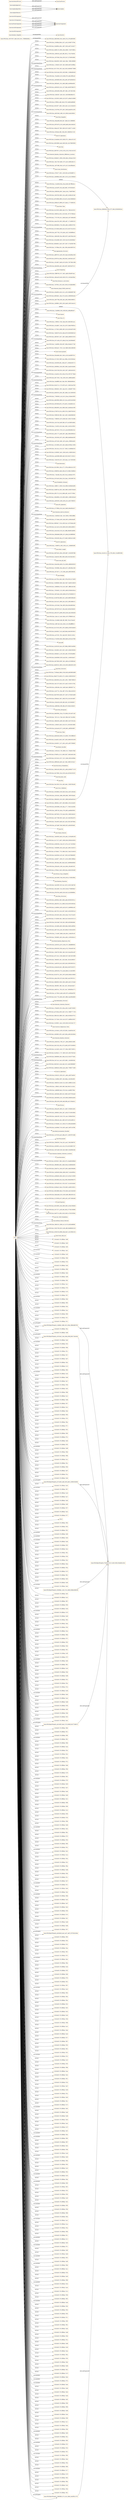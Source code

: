digraph ar2dtool_diagram { 
rankdir=LR;
size="1501"
node [shape = rectangle, color="orange"]; "base:OWLClass_2340fbaf_6b3e_41b7_ac03_5059677d7fee" "base:OWLClass_53ed885a_69a1_4607_81fb_4a8722cd4477" "base:OWLClass_6dd91c25_995b_49a4_8b68_71b2674fdf1a" "base:OWLClass_cd60cfcd_cad3_49fc_9814_175ac70a04dc" "base:OWLClass_c00748a3_5fea_4534_91e7_b73e90cdfafd" "base:OWLClass_66e48592_8463_4a6e_846a_7cf6b10668b9" "base:OWLClass_11394d1f_54d7_48c3_8638_b947b10ff5da" "base:OWLClass_647c7026_1952_44a2_9024_98590d779998" "base:OWLClass_92e31ede_852b_450f_8961_21869e090cb0" "base:OWLClass_79ca8462_b12f_43d6_97f2_e6ecc9f3bca8" "base:OWLClass_cb05b0ff_0500_428a_a902_b87da38ed5cd" "base:OWLClass_f8f2be83_150c_4b60_b9fd_4a596ebed5fc" "base:OWLClass_a5650d19_2e5c_41f7_8fe0_e64397b6b576" "base:OWLClass_e634dc98_399a_49f7_99e1_c627e3fc166a" "base:OWLClass_8cdb1fe7_a8cd_4d1c_8c8f_ffefcb9b5e7b" "base:OWLClass_c4316020_d4d6_4c20_b075_a09ad13c889d" "base:OWLClass_b7ff3f44_eefb_4b40_8792_8a685ad699d9" "base:OWLClass_93254f77_d822_4924_bc61_4e11e23a6c30" "base:OWLClass_312d7642_0f74_48a7_b58f_abaaf341a236" "base:OWLClass_ed6156e3_c680_42c3_9f48_6cafa1bf492c" "base:Find_Shapelets" "base:OWLClass_66aad4ff_494f_49c7_8bd3_f4112f89f066" "base:OWLClass_6976c879_3c29_4e69_8a68_b6ce5cfdd24f" "base:OWLClass_9e8aa10f_7b80_4366_9e78_4b5b771c40d1" "base:OWLClass_fcd3eeea_ffa5_43da_b9c2_8bb991bc7cd3" "base:ST_Operations" "base:OWLClass_d14a8a9e_9c28_43d9_8751_c48ece101c28" "base:OWLClass_b0916666_4aad_4490_80cc_b4c79b630856" "base:Sum" "base:OWLClass_b8d7957c_0156_4136_a126_47ed1cec5c29" "base:Generate_Random_Subseries_Difference_Locations" "base:OWLClass_85d6a912_3606_428b_9e6e_c82ebae150c9" "base:OWLClass_29ac7340_8a9b_4279_a2e3_dcf65cd0a7c2" "base:OWLClass_3af7196b_36a3_4a78_a1f1_62e42ff4ad54" "base:Count_Distribution" "base:OWLClass_47f3c077_6051_41f6_9354_da7b5b6f07c1" "base:OWLClass_2ef496bb_95d3_4601_9135_ac2e12098dc8" "base:OWLClass_e5ce3c14_5ebe_4758_af0e_214e4f852894" "base:OWLClass_12ca626f_92ba_43ea_8cd8_3b57fff3ab1a" "base:OWLClass_ecb1eff7_f15b_4af3_b0f9_7c97823b3e03" "base:OWLClass_95fb634b_98e7_4ebe_b1e6_179af67fb9cf" "base:OWLClass_29c67b5f_0662_442a_a0f3_2e3d8c4d7ed0" "base:OWLClass_d87e69b8_f698_415d_8e7a_94e108d66d43" "base:OWLClass_808fac55_8888_4e75_8ea0_1177e06b52fc" "base:More_Than" "base:OWLClass_6cc25919_e9bb_4edc_97c4_75bb1e0c3321" "base:OWLClass_04fe91ea_654c_4c26_9dcc_307107dd0aa4" "base:OWLClass_7737e708_54c1_4bdd_9a43_cb27cb8ebc86" "base:OWLClass_e4ae1034_3b52_43fd_a467_117ce8092225" "base:OWLClass_f0b26b95_5749_495d_a6b5_cb4f96187001" "base:OWLClass_f1510e6d_d0d9_4ce5_8153_d52574a15d14" "base:OWLClass_e65775f2_4729_4dbc_a32f_7e33bf8f9ecd" "base:OWLClass_1db6c489_35ae_48b5_9b73_4a6105bac2de" "base:OWLClass_625a5d6b_bd25_4559_8caf_82c49400b6a7" "base:OWLClass_9d3e6d41_ba55_4037_b037_072a62bb789c" "base:OWLClass_7e738ba4_f61c_4fec_829b_debc0d087b19" "base:Appropriate_Structure" "base:OWLClass_a6867b10_ca85_4024_9aa5_d0ce99ea22b0" "base:OWLClass_997f67a4_86aa_43fd_80e2_5a953eb1a2d7" "base:OWLClass_c181a8b7_0a66_4e79_8334_78373b6c169b" "base:OWLClass_fbdcf490_eef2_4584_80f7_948334d7f110" "base:Comparing" "base:OWLClass_0fdf6760_b7e7_4932_add8_9f1fe9f7e4a1" "base:OWLClass_cd8cae28_6cdd_4036_b7d1_c91d4a91fba2" "base:Find_Distance_to_All_Series" "base:OWLClass_7c5f7d0c_c533_4452_9256_5223abb496b2" "base:Generate_Equal_Width_Inetervals" "base:OWLClass_42ba6fc9_e2e0_4141_a235_00bb89df7286" "base:OWLClass_8f0b95da_5f5d_47f7_949c_f919d0462ece" "base:OWLClass_de677fbd_e5fb_4a9c_af36_3f46b1666915" "base:OWLClass_1b09f861_9592_4819_ba90_54f331decd14" "base:OWLClass_8f02bbd1_1fad_4742_bd16_c09600b64a4b" "base:OWLClass_7bc6fb66_292e_40ff_90ca_e88aef6fce07" "base:Square" "base:Close_To" "base:OWLClass_219f82c0_7be5_4eba_8f10_f4632881acec" "base:OWLClass_cb1abbb7_2c6e_431a_8575_88ad7683fcce" "base:OWLClass_1127d4c3_d466_4d01_8c1b_8c644487e565" "base:OWLClass_7da60476_8c5e_4bee_b07d_f5d2684601e0" "base:OWLClass_3df25647_6427_48e7_bddd_e8d0fc913553" "base:OWLClass_fe7c1a84_dc7b_46ed_b7a6_2dccf849e63f" "base:OWLClass_7cad0600_1ffb_4837_936e_92deb24775bf" "base:OWLClass_85b3ae22_7625_41a0_8dfd_b5fe2c868299" "base:Coarse-grained" "base:OWLClass_f62a8e8b_6bc5_48cd_a13b_8a4d5f87f151" "base:OWLClass_617c82cf_36f3_4aca_996a_419c553d44ee" "base:OWLClass_55ef19f0_bf5c_42bb_b571_5646ee304713" "base:OWLClass_463888a1_fce8_4652_86d1_baadc44cbe9e" "base:OWLClass_02e47c9d_8244_44d1_8457_eb6cb4c9c02c" "base:OWLClass_c2caec64_2534_434e_b75d_23874377d6ad" "base:OWLClass_66172925_74dc_4585_8c91_9bff05ab9bf2" "base:OWLClass_db62956d_26ce_4e65_b7ec_b76caf920062" "base:OWLClass_b0af9ff8_d5a3_4fee_8591_f6984b08843e" "base:OWLClass_fec0a714_1178_4979_ae7c_16d425acd7b9" "base:OWLClass_2066cdb1_5391_4aea_9511_458e9877305c" "base:OWLClass_d8c80319_c69c_4f01_8d94_24cc24838339" "base:OWLClass_770b0959_1a1d_4412_b3aa_01fadec392f5" "base:OWLClass_ebb33f0b_0898_4515_8cca_e8201bc9280d" "base:OWLClass_6f1f34f6_b67e_475f_a832_31e6ed0b1441" "base:OWLClass_99fa5695_a2ee_48b9_b4b2_da4beeae1d65" "base:OWLClass_8759f7c6_0c2a_4830_97e5_2bfe87654544" "base:OWLClass_f26981d0_fd6c_44e2_a953_446af3d9d28d" "base:OWLClass_77d88595_0a78_43d9_93a7_9032c7bc49bc" "base:OWLClass_a3ce7a3a_ba6f_4fe6_a374_ea1bb824a6ba" "base:OWLClass_17a51ff1_d150_46a1_b381_5c055413f355" "base:OWLClass_eb07ef13_7023_4c15_a2a0_ff0cd60e22e4" "base:OWLClass_a631c772_eed0_4847_abfa_2b8e43692bc5" "base:OWLClass_1f45265d_4975_492c_9f66_6e6d9a9a500f" "base:OWLClass_e673c5d1_8d91_4b7d_ab3a_1f3f656caf04" "base:OWLClass_1421b90d_cb32_4e0c_bbdb_9326bac1485b" "base:OWLClass_c6ccc4ca_a7a0_4217_8844_2c448b9af13d" "base:OWLClass_5c306092_3a61_42b9_bcd0_a7af06245dc4" "base:OWLClass_aee3d389_bffd_4a83_8529_9b227c1fcb14" "base:OWLClass_75a04163_81e7_42f2_9eac_c1e17d205465" "base:Derivation" "base:OWLClass_d5c18b0c_2dce_4771_876e_edba5a1e1253" "base:OWLClass_039df53b_0a6d_456e_8c7d_38be12bd8b44" "base:OWLClass_71abcaff_c34a_4c92_91ae_cea9eaec1878" "base:OWLClass_3b74ecb3_8ba3_43c4_8eac_1562459672f4" "base:Probability_Estimate" "base:OWLClass_2ddfd111_62b9_41da_980d_05e88ab5af64" "base:OWLClass_04d807ee_d2b2_48e3_8865_0e30b750eee9" "base:OWLClass_df5127c2_91cd_4966_af81_4a1d174768a1" "base:OWLClass_206a099b_4128_4930_b693_1c69b24d5a4d" "base:OWLClass_e4004591_bc6b_4e36_a51e_dc817fcf8253" "base:LPS_Operation" "base:OWLClass_e727f68b_d15d_44a2_9e88_949a4f5a0c27" "base:Generate_Interval_Features" "base:OWLClass_22e86449_3de1_40c3_8938_e7f6f1b3ff6d" "base:OWLClass_c57194e6_a563_44eb_8923_e2994cfeadf2" "base:OWLClass_9693de17_010a_4926_bce1_d4730edac485" "base:OWLClass_5ac1a4c5_d146_4808_9c93_94fcbce86912" "base:OWLClass_44ca3ce8_0126_4c5c_9fdb_96a981da0892" "base:OWLClass_90bdde88_8f0b_4474_88ed_8c508ff5f090" "base:OWLClass_2265c08f_3d4a_4273_9e63_566d24a7ed92" "base:FS_Operations" "base:OWLClass_71b9687b_c383_4169_a1e1_c94fb6f2b0ff" "base:Select_Length" "base:OWLClass_b6676a34_460a_42f9_bd97_216435fd798b" "base:OWLClass_25ae8c40_f3fb_4399_a856_61b22be16d12" "base:Score_All_SAX" "base:OWLClass_344ec0bd_e908_47ce_9288_c9890b2fd226" "base:OWLClass_75033fdb_20da_4d0e_b472_cf9e29ba156d" "base:OWLClass_5b72dc71_1132_49fa_aed3_ef62f2490cfb" "base:Multiply" "base:OWLClass_ea1378ec_dba5_4e61_87be_9541ca71dd26" "base:OWLClass_534898d9_649b_46a3_84d7_0ee8551db550" "base:OWLClass_15666b94_87a0_4cd1_9b07_4ffb61a61d4b" "base:OWLClass_17634485_211b_4854_ab06_625de5e28a1e" "base:OWLClass_0467ada5_dc8d_4d99_b578_f57b6f28b71f" "base:OWLClass_0cc6d7d6_6d08_4441_a629_6d903498a4b2" "base:OWLClass_5b12ec32_5893_4e3c_8252_00f2cd6b6131" "base:OWLClass_a19143ed_7dee_49f3_b2be_66ce8b92fedc" "base:OWLClass_5607b078_fce7_4f4a_9a53_d92afc59e640" "base:OWLClass_e60c457d_a669_495d_b2e8_edac2d0de5bf" "base:OWLClass_2abcc1c2_eec9_46ba_a078_f7ff4fb531ad" "base:OWLClass_25c4fe96_4bbf_4ff1_9f09_78c5a750ec60" "base:OWLClass_cbfb7a48_3e3a_40e9_a1c9_008affff0613" "base:OWLClass_dc147e35_6361_497e_bbd8_a33491dade45" "base:OWLClass_d5a3bb1f_7a1d_4a0f_bded_e0a816816b16" "base:OWLClass_ac4752f1_7fd1_44ef_9337_f0b1611c82e1" "base:OWLClass_57c492b8_9da0_4f8d_8a89_ac61bca4798d" "base:Arff" "base:OWLClass_5e259100_0adc_467f_98bb_396051be08b4" "base:OWLClass_245cd6c8_a292_4b22_a5d2_e29e9100b564" "base:OWLClass_063deb12_a128_43fc_a801_67d255baf6b2" "base:OWLClass_b5e83b80_9239_4aaf_891c_cc6463cdee27" "base:OWLClass_9e37db28_08b7_4bc2_af46_4a7cb3fb43a0" "base:OWLClass_8a062542_3963_4156_9330_b6b5d26141f6" "base:Poor_Structure" "base:OWLClass_73199aeb_06b9_47d6_8438_eb926892dd80" "base:OWLClass_88ad727b_b928_4721_b266_519803505047" "base:OWLClass_9ddc6d3e_bc5a_4d51_b391_7fd9d7498b18" "base:OWLClass_dec13176_efa5_4e74_ae4f_21455e7a730a" "base:OWLClass_a26b2e9e_c8a1_4ed9_9ae0_46f6cfd277ac" "base:OWLClass_4c45775c_22ba_49f7_975d_16bec4c62919" "base:OWLClass_bba76559_9ad0_4327_b2b7_b743da24aefb" "base:OWLClass_35f9ada3_34b7_436f_9705_555c26c34887" "base:Initialize_Shapelets" "base:OWLClass_550a0c5b_9cf9_4fd5_8d21_931584f49f17" "base:OWLClass_ddf8306d_1ff8_488e_807f_83be2c94fe33" "base:Form_Histograms" "base:OWLClass_98e83f8d_128a_4719_983d_5551ed57caf3" "base:OWLClass_387d7597_0a6f_4203_8101_7f5f883b838a" "base:OWLClass_73b71a7a_704d_4d10_8f8e_90c724c59f4c" "base:OWLClass_39bd4304_a66f_4403_8892_fc4575261e0a" "base:OWLClass_c1ef4e02_de45_42c6_87cc_92020d218bfd" "base:OWLClass_dca5aa5d_8272_4c68_8bd1_adf2fb346f57" "base:Less_Than" "base:OWLClass_bdd43ee9_8e09_411d_8826_759139ff6428" "base:OWLClass_5caaab22_6e53_4307_b282_80b61932e260" "base:OWLClass_b2ed30c7_a27c_4b3c_a535_a08707fb865f" "base:Build_Classifier" "base:OWLClass_21932e18_c75b_486b_9113_78eeb3c7fdaf" "base:OWLClass_876ef01a_0114_4095_9b27_9462e462c59e" "base:OWLClass_03223e1b_3527_4221_849d_4f435c95f6de" "base:OWLClass_69f644e9_ee85_44a7_99a1_fd9521610ac7" "base:Discretise_Probabilities" "base:OWLClass_18dd1e59_0908_432c_a390_b2995d77147d" "base:OWLClass_8ec76f48_13ee_4229_a5a4_df10dc281623" "base:Find_Best_SAX" "base:Plus" "base:OWLClass_f4a120b2_813a_4ef4_a9ee_1180b7850a3b" "base:Cross_Validation" "base:OWLClass_303466b4_616f_4629_91be_ced7e138e5de" "base:OWLClass_3420cb41_d86e_4f06_88d5_789f74f2daf4" "base:OWLClass_289e94d2_3416_4b51_9d6d_8a00aedc0ec6" "base:OWLClass_36fb36cc_0267_45f0_9696_c332ce24ed26" "base:OWLClass_6481fb86_cc80_4faa_a777_79dc5c4a34b6" "base:OWLClass_2df97c00_4d4a_4704_bfd3_aee8bbf28f34" "base:OWLClass_4bd79a02_47c6_4aa4_934c_2e86c5ebdcd1" "base:OWLClass_ed277698_fd35_4ad5_a19c_6ed24f5a407b" "base:OWLClass_78ca5653_bafd_4a52_ad1d_3b2c2e97b8ea" "base:OWLClass_ab73ab97_f6af_4bd9_b2f2_ad3d20f54dfc" "base:Txt" "base:Output_Features" "base:OWLClass_7a0e0085_8ad5_422b_afe4_14194ad9418d" "base:OWLClass_0cc71471_b497_4368_b3d4_f265b43c9034" "base:OWLClass_e346043b_15ad_447c_874c_42c71d230fa3" "base:OWLClass_75d3b966_cb5b_4a3d_aeb1_b69c143a0313" "base:OWLClass_dc79a8e3_7733_49b6_b342_26a2222e632d" "base:OWLClass_9a4383e0_ecf3_4dc7_8350_6c678bbb80f2" "base:OWLClass_c4e46d77_c609_457c_b15b_408812fd9bee" "base:OWLClass_2f8c46a4_d0fc_4ba3_ba32_4d0666a8d9a9" "base:OWLClass_d33ea30c_c095_4aca_9d44_c08ca8fc24f1" "base:OWLClass_c078bee1_8a55_4858_bbca_d3e9182844f0" "base:Extract_Top_k_Shapelets" "base:OWLClass_a4e1dd36_7bed_40ef_a556_417efd5c86ba" "base:Random_Projection" "base:OWLClass_5ee200f0_552f_4cec_8a7b_2c9247ab67dd" "base:OWLClass_26a1eeb9_7ce4_4293_91dd_d779d659fa47" "base:OWLClass_f87e87eb_e86f_4236_8423_d2c3f096f60e" "base:Data_Structures" "base:OWLClass_a00f45fa_2b62_4b84_aebd_0853952931cc" "base:OWLClass_afda2f16_214c_4b89_b148_b4355c9d3cbe" "base:OWLClass_41a99b45_a0f4_4a26_9e74_3a9966fa1ed2" "base:OWLClass_c6dc7025_3c44_4037_8e03_442b208301a5" "base:OWLClass_5614fc30_3b0c_4345_b2ab_7f14157aec03" "base:OWLClass_371d2609_06a1_49d4_be10_b8c452552115" "base:OWLClass_b3e19a6f_7e0f_4591_93f9_dcf3588d4d6e" "base:OWLClass_c45c4bfb_a638_4089_bb6a_83d61a06f30e" "base:OWLClass_d657410a_cab2_491f_9b3b_f7cd2bc4d430" "base:OWLClass_17c4c897_8b68_4c6e_86c4_14efa2f3cc0f" "base:OWLClass_76584f62_cb62_404a_a604_1c39340d4cc3" "base:Build_Random_Regression_Tree" "base:OWLClass_5a35615a_4b75_450e_97a7_fd8bff6f063d" "base:OWLClass_8054819f_23fb_4a4d_ac76_27dbcedb7e45" "base:OWLClass_156e0756_9b6c_49e2_b424_9ecad33ec497" "base:OWLClass_d571c5e1_3186_4bd6_8167_68a7dcf15989" "base:OWLClass_7b8dc9f1_46c1_4cb3_b8e1_3bc44c089547" "base:OWLClass_1aa95333_dccd_4d20_bcb5_0602d0d2541c" "base:OWLClass_6c0abc0d_bdc1_4ff5_bb4b_6c0679183375" "base:OWLClass_db3f5c93_071b_4a4d_b8e8_5c1cbd18f5f5" "base:OWLClass_641d3741_2b01_467d_9c96_85db2e16fdd3" "base:OWLClass_a8aa1495_fa79_4bc4_98e5_aea2290191c1" "base:OWLClass_8dfe63b5_65d4_4064_a6d9_a0e47a70c8a6" "base:OWLClass_8981ff51_89fc_44ec_a02c_3b34ee45ab27" "base:OWLClass_a84d7ec1_7f20_4321_9e17_885b85bce77c" "base:OWLClass_c4176b10_a64d_4af0_8370_e42fda3ef7fd" "base:OWLClass_82a17755_ebb0_4d31_8fdb_2eae360edb92" "base:Redundant_Structure" "base:Generate_Subseries_Features" "base:OWLClass_c784a828_2f10_42ba_a262_51ab67253632" "base:OWLClass_ab74c6ae_d550_44d7_b7e5_7e8b677717b0" "base:OWLClass_fd63c2b4_d896_4351_a0bb_8029b2b7f752" "base:OWLClass_22173a5e_2434_4ce4_b573_4e8f84423927" "base:OWLClass_34189021_4eec_4160_b50d_02cf143e1757" "base:Construct_Regression_Trees" "base:OWLClass_a15c6a41_e238_422f_882c_3cabe03ac261" "base:OWLClass_44564fd1_997a_4e32_b83a_a991d42495eb" "base:Generate_Random_Subseries" "base:OWLClass_d0a9c0cd_7393_4e71_a9be_fd5fd3c2efd9" "base:OWLClass_9a011f4f_c05b_4276_a900_b2875204893d" "base:OWLClass_4cc2ed24_c0e0_4737_b38a_5f4f2753907a" "base:OWLClass_8a186a15_1747_4993_8c33_e3fc37bd19a3" "base:OWLClass_f4688694_dfe4_496a_8c2d_01b01f77b40e" "base:OWLClass_fec7a1a1_eec4_4d7b_8691_1426cf8535fa" "base:OWLClass_8dc55e31_0cab_4edc_9151_da818899d8d7" "base:OWLClass_2bb88a2d_38d4_4aa0_a5fd_77866577e460" "base:LS_Operations" "base:OWLClass_fc564231_0029_4011_a9dc_a4fcf75a60c9" "base:OWLClass_31eff0e8_3897_48cf_9b6a_c1b61f9e28f5" "base:OWLClass_588d331d_de4f_412a_8c65_e09f8414c5e0" "base:OWLClass_c1f86cfc_e308_4962_b6af_d92a7ccc53a2" "base:OWLClass_5abfb0fd_faeb_4700_84c4_e4ebf827f58e" "base:OWLClass_e4f5cbbb_d00f_43c2_8060_5e670782eea9" "base:OWLClass_3b03605b_4cb1_4cf3_8586_d3bdf4ceab48" "base:OWLClass_0f814330_8c99_4efb_8f0d_a911200ab5c2" "base:Process" "base:OWLClass_484aac83_46f5_4211_8b37_f7d5b9c2a00c" "base:OWLClass_cd9b6bc5_8b4c_4fe7_ac08_072c49c5d0bd" "base:OWLClass_a0ab41f6_1dcd_4745_acee_1fc88a032bcb" "base:OWLClass_bf3becde_a6ce_4d65_8e79_dc02acbfd141" "base:OWLClass_b7294eb8_14c2_405b_9710_9f45a0d4d906" "base:OWLClass_0a2690ef_75c9_4920_aa65_540f7c347f80" "base:Build_Incremental_Classifier" "base:OWLClass_2c47025f_aa20_496a_8571_58267f47cb6b" "base:Fine-grained" "base:OWLClass_28efd538_744e_43c2_aec3_7ef4c596d791" "base:OWLClass_40280f52_ac3e_41dc_8744_9523df9573d7" "base:OWLClass_6297a4bf_8169_4bc9_9b83_5fc46f3653d6" "base:Generate_Random_Subseries_Locations" "base:Recombine" "base:OWLClass_d02392e7_960c_4b2d_872c_9eab643d96a9" "base:OWLClass_3f6486f4_965c_46d0_954b_01efb80bd365" "base:OWLClass_2bd437ac_26c8_4d73_93b1_6afa5266a89a" "base:OWLClass_2ee06a36_66ab_4dbb_844f_7cca0a4908ca" "base:OWLClass_a046beb3_d8cb_4dd1_8c13_b25ea7c4f268" "base:OWLClass_f5fe3d88_b2ee_45aa_9280_06ba8566e576" "base:OWLClass_4d79c5ff_5010_47b3_8237_3c1dc342eb40" "base:OWLClass_bc94bac0_5a9a_473b_b603_ca008219822c" "base:Iterative" "base:OWLClass_8942d6fb_86ad_4739_b2b8_4a5c23a03e00" "base:OWLClass_9ba0ea9d_e316_4359_9e69_4ff5e2f53144" "base:OWLClass_512205bf_ae73_4480_a031_e30716e64a90" "base:Projection" "base:OWLClass_d3424965_cb4d_4683_8061_622ba7fdd0d4" "base:OWLClass_35c72271_ac6f_4e9c_8dc3_377bd120b68d" "base:OWLClass_9eef7214_df5b_43c8_b2d8_1a75d103394e" "base:Get_OOB_Probabilities" "base:Artificial_Neural_Network" "base:OWLClass_09b53151_f6fd_4c15_8176_d42fce986f46" "base:OWLClass_32b25799_b919_4c9b_af9d_bbdd86402c30" "base:OWLClass_0504015d_699d_46ad_b0a7_e3c1f59b1024" "base:Creat_SAX_List" ; /*classes style*/
	"NULL" -> "-1533cef3:17011fff4ea:-7e86" [ label = "rdf:rest" ];
	"NULL" -> "base:OWLClass_1f45265d_4975_492c_9f66_6e6d9a9a500f" [ label = "rdf:first" ];
	"NULL" -> "base:OWLClass_5b72dc71_1132_49fa_aed3_ef62f2490cfb" [ label = "rdf:first" ];
	"NULL" -> "base:OWLClass_cd8cae28_6cdd_4036_b7d1_c91d4a91fba2" [ label = "rdf:first" ];
	"NULL" -> "-1533cef3:17011fff4ea:-7e93" [ label = "rdf:rest" ];
	"NULL" -> "-1533cef3:17011fff4ea:-7ef9" [ label = "rdf:rest" ];
	"NULL" -> "-1533cef3:17011fff4ea:-7e61" [ label = "rdf:rest" ];
	"NULL" -> "-1533cef3:17011fff4ea:-7e4f" [ label = "owl:members" ];
	"NULL" -> "-1533cef3:17011fff4ea:-7f9d" [ label = "owl:members" ];
	"NULL" -> "base:OWLClass_2265c08f_3d4a_4273_9e63_566d24a7ed92" [ label = "rdf:first" ];
	"NULL" -> "base:OWLClass_9ddc6d3e_bc5a_4d51_b391_7fd9d7498b18" [ label = "rdf:first" ];
	"NULL" -> "base:OWLClass_dec13176_efa5_4e74_ae4f_21455e7a730a" [ label = "rdf:first" ];
	"NULL" -> "-1533cef3:17011fff4ea:-7f19" [ label = "rdf:rest" ];
	"NULL" -> "-1533cef3:17011fff4ea:-7ed4" [ label = "rdf:rest" ];
	"NULL" -> "base:OWLClass_f1510e6d_d0d9_4ce5_8153_d52574a15d14" [ label = "owl:someValuesFrom" ];
	"NULL" -> "-1533cef3:17011fff4ea:-7f69" [ label = "rdf:rest" ];
	"NULL" -> "-1533cef3:17011fff4ea:-7e6e" [ label = "rdf:rest" ];
	"NULL" -> "-1533cef3:17011fff4ea:-7e89" [ label = "owl:members" ];
	"NULL" -> "-1533cef3:17011fff4ea:-7fbf" [ label = "rdf:rest" ];
	"NULL" -> "-1533cef3:17011fff4ea:-7ee1" [ label = "rdf:rest" ];
	"NULL" -> "-1533cef3:17011fff4ea:-7f76" [ label = "rdf:rest" ];
	"NULL" -> "-1533cef3:17011fff4ea:-7e7b" [ label = "rdf:rest" ];
	"NULL" -> "-1533cef3:17011fff4ea:-7f37" [ label = "rdf:rest" ];
	"NULL" -> "base:OWLClass_36fb36cc_0267_45f0_9696_c332ce24ed26" [ label = "rdf:first" ];
	"NULL" -> "base:OWLClass_c6ccc4ca_a7a0_4217_8844_2c448b9af13d" [ label = "rdf:first" ];
	"NULL" -> "-1533cef3:17011fff4ea:-7fa8" [ label = "owl:members" ];
	"NULL" -> "-1533cef3:17011fff4ea:-7f83" [ label = "rdf:rest" ];
	"NULL" -> "base:OWLClass_bc94bac0_5a9a_473b_b603_ca008219822c" [ label = "rdf:first" ];
	"NULL" -> "base:OWLClass_0467ada5_dc8d_4d99_b578_f57b6f28b71f" [ label = "rdf:first" ];
	"NULL" -> "-1533cef3:17011fff4ea:-7f44" [ label = "rdf:rest" ];
	"NULL" -> "base:OWLClass_b0916666_4aad_4490_80cc_b4c79b630856" [ label = "rdf:first" ];
	"NULL" -> "base:OWLClass_12ca626f_92ba_43ea_8cd8_3b57fff3ab1a" [ label = "rdf:first" ];
	"NULL" -> "-1533cef3:17011fff4ea:-7eac" [ label = "owl:members" ];
	"NULL" -> "-1533cef3:17011fff4ea:-7f90" [ label = "rdf:rest" ];
	"NULL" -> "-1533cef3:17011fff4ea:-7f51" [ label = "rdf:rest" ];
	"NULL" -> "base:OWLClass_32b25799_b919_4c9b_af9d_bbdd86402c30" [ label = "rdf:first" ];
	"NULL" -> "-1533cef3:17011fff4ea:-7f12" [ label = "rdf:rest" ];
	"NULL" -> "base:OWLObjectProperty_ab1443f2_9ae5_4716_80dd_fe1d775d6474" [ label = "owl:onProperty" ];
	"NULL" -> "base:OWLClass_770b0959_1a1d_4412_b3aa_01fadec392f5" [ label = "owl:someValuesFrom" ];
	"NULL" -> "base:OWLClass_85d6a912_3606_428b_9e6e_c82ebae150c9" [ label = "rdf:first" ];
	"NULL" -> "base:Find_Distance_to_All_Series" [ label = "rdf:first" ];
	"NULL" -> "base:OWLClass_b7ff3f44_eefb_4b40_8792_8a685ad699d9" [ label = "rdf:first" ];
	"NULL" -> "base:FS_Operations" [ label = "rdf:first" ];
	"NULL" -> "-1533cef3:17011fff4ea:-7f5e" [ label = "rdf:rest" ];
	"NULL" -> "base:OWLClass_fec7a1a1_eec4_4d7b_8691_1426cf8535fa" [ label = "owl:someValuesFrom" ];
	"NULL" -> "-1533cef3:17011fff4ea:-7e99" [ label = "rdf:rest" ];
	"NULL" -> "base:OWLObjectProperty_2d695fd0_517e_42cc_bb6a_4ecb0f1a1735" [ label = "owl:onProperty" ];
	"NULL" -> "base:OWLClass_2f8c46a4_d0fc_4ba3_ba32_4d0666a8d9a9" [ label = "rdf:first" ];
	"NULL" -> "-1533cef3:17011fff4ea:-7eeb" [ label = "rdf:rest" ];
	"NULL" -> "-1533cef3:17011fff4ea:-7fc6" [ label = "owl:members" ];
	"NULL" -> "-1533cef3:17011fff4ea:-7f6b" [ label = "rdf:rest" ];
	"NULL" -> "-1533cef3:17011fff4ea:-7f2c" [ label = "rdf:rest" ];
	"NULL" -> "base:OWLClass_f0b26b95_5749_495d_a6b5_cb4f96187001" [ label = "rdf:first" ];
	"NULL" -> "-1533cef3:17011fff4ea:-7fa7" [ label = "rdf:rest" ];
	"NULL" -> "base:OWLClass_95fb634b_98e7_4ebe_b1e6_179af67fb9cf" [ label = "rdf:first" ];
	"NULL" -> "-1533cef3:17011fff4ea:-7e67" [ label = "rdf:rest" ];
	"NULL" -> "-1533cef3:17011fff4ea:-7fa3" [ label = "rdf:rest" ];
	"NULL" -> "base:OWLClass_9a011f4f_c05b_4276_a900_b2875204893d" [ label = "rdf:first" ];
	"NULL" -> "base:OWLClass_5607b078_fce7_4f4a_9a53_d92afc59e640" [ label = "rdf:first" ];
	"NULL" -> "base:OWLClass_f4688694_dfe4_496a_8c2d_01b01f77b40e" [ label = "rdf:first" ];
	"NULL" -> "-1533cef3:17011fff4ea:-7e74" [ label = "rdf:rest" ];
	"NULL" -> "base:OWLClass_73199aeb_06b9_47d6_8438_eb926892dd80" [ label = "rdf:first" ];
	"NULL" -> "-1533cef3:17011fff4ea:-7fb0" [ label = "rdf:rest" ];
	"NULL" -> "base:OWLClass_2ef496bb_95d3_4601_9135_ac2e12098dc8" [ label = "rdf:first" ];
	"NULL" -> "base:OWLClass_8981ff51_89fc_44ec_a02c_3b34ee45ab27" [ label = "rdf:first" ];
	"NULL" -> "base:OWLClass_0cc6d7d6_6d08_4441_a629_6d903498a4b2" [ label = "rdf:first" ];
	"NULL" -> "-1533cef3:17011fff4ea:-7ec6" [ label = "owl:members" ];
	"NULL" -> "base:OWLClass_8ec76f48_13ee_4229_a5a4_df10dc281623" [ label = "rdf:first" ];
	"NULL" -> "-1533cef3:17011fff4ea:-7eb9" [ label = "rdf:rest" ];
	"NULL" -> "-1533cef3:17011fff4ea:-7ee7" [ label = "rdf:rest" ];
	"NULL" -> "base:OWLClass_7a0e0085_8ad5_422b_afe4_14194ad9418d" [ label = "rdf:first" ];
	"NULL" -> "base:OWLClass_8759f7c6_0c2a_4830_97e5_2bfe87654544" [ label = "rdf:first" ];
	"NULL" -> "base:OWLClass_f87e87eb_e86f_4236_8423_d2c3f096f60e" [ label = "rdf:first" ];
	"NULL" -> "base:OWLClass_11394d1f_54d7_48c3_8638_b947b10ff5da" [ label = "rdf:first" ];
	"NULL" -> "-1533cef3:17011fff4ea:-7f39" [ label = "rdf:rest" ];
	"NULL" -> "base:OWLClass_6f1f34f6_b67e_475f_a832_31e6ed0b1441" [ label = "rdf:first" ];
	"NULL" -> "-1533cef3:17011fff4ea:-7ef4" [ label = "rdf:rest" ];
	"NULL" -> "base:OWLClass_e60c457d_a669_495d_b2e8_edac2d0de5bf" [ label = "rdf:first" ];
	"NULL" -> "-1533cef3:17011fff4ea:-7f89" [ label = "rdf:rest" ];
	"NULL" -> "base:OWLClass_371d2609_06a1_49d4_be10_b8c452552115" [ label = "rdf:first" ];
	"NULL" -> "-1533cef3:17011fff4ea:-7ec2" [ label = "rdf:rest" ];
	"NULL" -> "base:OWLClass_09b53151_f6fd_4c15_8176_d42fce986f46" [ label = "rdf:first" ];
	"NULL" -> "-1533cef3:17011fff4ea:-7e9b" [ label = "rdf:rest" ];
	"NULL" -> "-1533cef3:17011fff4ea:-7f57" [ label = "rdf:rest" ];
	"NULL" -> "-1533cef3:17011fff4ea:-7e5c" [ label = "rdf:rest" ];
	"NULL" -> "-1533cef3:17011fff4ea:-7fad" [ label = "rdf:rest" ];
	"NULL" -> "base:OWLClass_1b09f861_9592_4819_ba90_54f331decd14" [ label = "rdf:first" ];
	"NULL" -> "base:OWLClass_b2ed30c7_a27c_4b3c_a535_a08707fb865f" [ label = "rdf:first" ];
	"NULL" -> "-1533cef3:17011fff4ea:-7f64" [ label = "rdf:rest" ];
	"NULL" -> "base:OWLClass_c6dc7025_3c44_4037_8e03_442b208301a5" [ label = "rdf:first" ];
	"NULL" -> "-1533cef3:17011fff4ea:-7f25" [ label = "rdf:rest" ];
	"NULL" -> "-1533cef3:17011fff4ea:-7fba" [ label = "rdf:rest" ];
	"NULL" -> "base:OWLClass_7e738ba4_f61c_4fec_829b_debc0d087b19" [ label = "rdf:first" ];
	"NULL" -> "base:OWLClass_82a17755_ebb0_4d31_8fdb_2eae360edb92" [ label = "rdf:first" ];
	"NULL" -> "-1533cef3:17011fff4ea:-7f71" [ label = "rdf:rest" ];
	"NULL" -> "base:Construct_Regression_Trees" [ label = "rdf:first" ];
	"NULL" -> "-1533cef3:17011fff4ea:-7f32" [ label = "rdf:rest" ];
	"NULL" -> "base:OWLClass_66172925_74dc_4585_8c91_9bff05ab9bf2" [ label = "rdf:first" ];
	"NULL" -> "base:OWLClass_3420cb41_d86e_4f06_88d5_789f74f2daf4" [ label = "rdf:first" ];
	"NULL" -> "-1533cef3:17011fff4ea:-7f00" [ label = "rdf:rest" ];
	"NULL" -> "base:OWLClass_ecb1eff7_f15b_4af3_b0f9_7c97823b3e03" [ label = "rdf:first" ];
	"NULL" -> "base:OWLClass_b7294eb8_14c2_405b_9710_9f45a0d4d906" [ label = "rdf:first" ];
	"NULL" -> "-1533cef3:17011fff4ea:-7f7e" [ label = "rdf:rest" ];
	"NULL" -> "-1533cef3:17011fff4ea:-7ebf" [ label = "rdf:rest" ];
	"NULL" -> "-1533cef3:17011fff4ea:-7f3f" [ label = "rdf:rest" ];
	"NULL" -> "base:OWLClass_73b71a7a_704d_4d10_8f8e_90c724c59f4c" [ label = "rdf:first" ];
	"NULL" -> "-1533cef3:17011fff4ea:-7e68" [ label = "owl:members" ];
	"NULL" -> "base:OWLClass_b6676a34_460a_42f9_bd97_216435fd798b" [ label = "rdf:first" ];
	"NULL" -> "-1533cef3:17011fff4ea:-7fb6" [ label = "rdf:rest" ];
	"NULL" -> "base:OWLClass_4bd79a02_47c6_4aa4_934c_2e86c5ebdcd1" [ label = "rdf:first" ];
	"NULL" -> "-1533cef3:17011fff4ea:-7f8b" [ label = "rdf:rest" ];
	"NULL" -> "-1533cef3:17011fff4ea:-7ecc" [ label = "rdf:rest" ];
	"NULL" -> "base:OWLClass_8054819f_23fb_4a4d_ac76_27dbcedb7e45" [ label = "rdf:first" ];
	"NULL" -> "-1533cef3:17011fff4ea:-7f4c" [ label = "rdf:rest" ];
	"NULL" -> "-1533cef3:17011fff4ea:-7f0d" [ label = "rdf:rest" ];
	"NULL" -> "-1533cef3:17011fff4ea:-7e87" [ label = "rdf:rest" ];
	"NULL" -> "base:OWLClass_4d79c5ff_5010_47b3_8237_3c1dc342eb40" [ label = "rdf:first" ];
	"NULL" -> "base:OWLClass_1aa95333_dccd_4d20_bcb5_0602d0d2541c" [ label = "rdf:first" ];
	"NULL" -> "base:OWLClass_e673c5d1_8d91_4b7d_ab3a_1f3f656caf04" [ label = "rdf:first" ];
	"NULL" -> "base:OWLClass_a26b2e9e_c8a1_4ed9_9ae0_46f6cfd277ac" [ label = "rdf:first" ];
	"NULL" -> "-1533cef3:17011fff4ea:-7f1a" [ label = "rdf:rest" ];
	"NULL" -> "-1533cef3:17011fff4ea:-7e94" [ label = "rdf:rest" ];
	"NULL" -> "base:OWLObjectProperty_5cdbf4b1_6f96_4015_836a_3fd8c6d83786" [ label = "owl:onProperty" ];
	"NULL" -> "-1533cef3:17011fff4ea:-7e55" [ label = "rdf:rest" ];
	"NULL" -> "base:OWLClass_df5127c2_91cd_4966_af81_4a1d174768a1" [ label = "rdf:first" ];
	"NULL" -> "base:OWLClass_9eef7214_df5b_43c8_b2d8_1a75d103394e" [ label = "rdf:first" ];
	"NULL" -> "base:Sum" [ label = "rdf:first" ];
	"NULL" -> "base:OWLClass_876ef01a_0114_4095_9b27_9462e462c59e" [ label = "rdf:first" ];
	"NULL" -> "base:OWLClass_c1f86cfc_e308_4962_b6af_d92a7ccc53a2" [ label = "rdf:first" ];
	"NULL" -> "base:Generate_Interval_Features" [ label = "rdf:first" ];
	"NULL" -> "base:OWLClass_219f82c0_7be5_4eba_8f10_f4632881acec" [ label = "rdf:first" ];
	"NULL" -> "-1533cef3:17011fff4ea:-7f07" [ label = "owl:members" ];
	"NULL" -> "base:OWLClass_7da60476_8c5e_4bee_b07d_f5d2684601e0" [ label = "rdf:first" ];
	"NULL" -> "base:OWLClass_a84d7ec1_7f20_4321_9e17_885b85bce77c" [ label = "rdf:first" ];
	"NULL" -> "-1533cef3:17011fff4ea:-7ec8" [ label = "rdf:rest" ];
	"NULL" -> "base:OWLClass_71abcaff_c34a_4c92_91ae_cea9eaec1878" [ label = "rdf:first" ];
	"NULL" -> "-1533cef3:17011fff4ea:-7ea7" [ label = "rdf:rest" ];
	"NULL" -> "-1533cef3:17011fff4ea:-7ed5" [ label = "rdf:rest" ];
	"NULL" -> "base:OWLClass_206a099b_4128_4930_b693_1c69b24d5a4d" [ label = "rdf:first" ];
	"NULL" -> "-1533cef3:17011fff4ea:-7e6f" [ label = "rdf:rest" ];
	"NULL" -> "base:OWLClass_4cc2ed24_c0e0_4737_b38a_5f4f2753907a" [ label = "rdf:first" ];
	"NULL" -> "-1533cef3:17011fff4ea:-7f27" [ label = "rdf:rest" ];
	"NULL" -> "-1533cef3:17011fff4ea:-7ee2" [ label = "rdf:rest" ];
	"NULL" -> "base:OWLClass_617c82cf_36f3_4aca_996a_419c553d44ee" [ label = "rdf:first" ];
	"NULL" -> "-1533cef3:17011fff4ea:-7f77" [ label = "rdf:rest" ];
	"NULL" -> "rdf:nil" [ label = "rdf:rest" ];
	"NULL" -> "base:Generate_Random_Subseries_Locations" [ label = "rdf:first" ];
	"NULL" -> "-1533cef3:17011fff4ea:-7f84" [ label = "rdf:rest" ];
	"NULL" -> "-1533cef3:17011fff4ea:-7f45" [ label = "rdf:rest" ];
	"NULL" -> "base:Random_Projection" [ label = "rdf:first" ];
	"NULL" -> "base:Generate_Random_Subseries_Difference_Locations" [ label = "rdf:first" ];
	"NULL" -> "-1533cef3:17011fff4ea:-7f52" [ label = "rdf:rest" ];
	"NULL" -> "base:OWLClass_17a51ff1_d150_46a1_b381_5c055413f355" [ label = "rdf:first" ];
	"NULL" -> "-1533cef3:17011fff4ea:-7ef6" [ label = "owl:members" ];
	"NULL" -> "base:OWLClass_04d807ee_d2b2_48e3_8865_0e30b750eee9" [ label = "rdf:first" ];
	"NULL" -> "-1533cef3:17011fff4ea:-7e84" [ label = "owl:members" ];
	"NULL" -> "base:OWLClass_3df25647_6427_48e7_bddd_e8d0fc913553" [ label = "rdf:first" ];
	"NULL" -> "base:OWLClass_d571c5e1_3186_4bd6_8167_68a7dcf15989" [ label = "rdf:first" ];
	"NULL" -> "-1533cef3:17011fff4ea:-7ea8" [ label = "owl:members" ];
	"NULL" -> "base:OWLClass_53ed885a_69a1_4607_81fb_4a8722cd4477" [ label = "rdf:first" ];
	"NULL" -> "base:OWLClass_17634485_211b_4854_ab06_625de5e28a1e" [ label = "rdf:first" ];
	"NULL" -> "base:OWLClass_a631c772_eed0_4847_abfa_2b8e43692bc5" [ label = "owl:someValuesFrom" ];
	"NULL" -> "base:OWLClass_0fdf6760_b7e7_4932_add8_9f1fe9f7e4a1" [ label = "rdf:first" ];
	"NULL" -> "-1533cef3:17011fff4ea:-7f5f" [ label = "rdf:rest" ];
	"NULL" -> "base:OWLClass_88ad727b_b928_4721_b266_519803505047" [ label = "rdf:first" ];
	"NULL" -> "base:OWLClass_e346043b_15ad_447c_874c_42c71d230fa3" [ label = "rdf:first" ];
	"NULL" -> "-1533cef3:17011fff4ea:-7eec" [ label = "rdf:rest" ];
	"NULL" -> "-1533cef3:17011fff4ea:-7f6c" [ label = "rdf:rest" ];
	"NULL" -> "base:OWLClass_29c67b5f_0662_442a_a0f3_2e3d8c4d7ed0" [ label = "rdf:first" ];
	"NULL" -> "-1533cef3:17011fff4ea:-7f2d" [ label = "rdf:rest" ];
	"NULL" -> "base:OWLClass_bdd43ee9_8e09_411d_8826_759139ff6428" [ label = "rdf:first" ];
	"NULL" -> "-1533cef3:17011fff4ea:-7fa4" [ label = "rdf:rest" ];
	"NULL" -> "-1533cef3:17011fff4ea:-7eba" [ label = "rdf:rest" ];
	"NULL" -> "-1533cef3:17011fff4ea:-7f3a" [ label = "rdf:rest" ];
	"NULL" -> "base:Score_All_SAX" [ label = "rdf:first" ];
	"NULL" -> "-1533cef3:17011fff4ea:-7e75" [ label = "rdf:rest" ];
	"NULL" -> "-1533cef3:17011fff4ea:-7fb1" [ label = "rdf:rest" ];
	"NULL" -> "base:Appropriate_Structure" [ label = "rdf:first" ];
	"NULL" -> "base:OWLClass_d33ea30c_c095_4aca_9d44_c08ca8fc24f1" [ label = "rdf:first" ];
	"NULL" -> "base:OWLClass_d02392e7_960c_4b2d_872c_9eab643d96a9" [ label = "owl:someValuesFrom" ];
	"NULL" -> "-1533cef3:17011fff4ea:-7e82" [ label = "rdf:rest" ];
	"NULL" -> "base:OWLClass_fc564231_0029_4011_a9dc_a4fcf75a60c9" [ label = "rdf:first" ];
	"NULL" -> "base:OWLClass_22173a5e_2434_4ce4_b573_4e8f84423927" [ label = "rdf:first" ];
	"NULL" -> "base:Close_To" [ label = "rdf:first" ];
	"NULL" -> "base:OWLClass_79ca8462_b12f_43d6_97f2_e6ecc9f3bca8" [ label = "rdf:first" ];
	"NULL" -> "-1533cef3:17011fff4ea:-7ee8" [ label = "rdf:rest" ];
	"NULL" -> "-1533cef3:17011fff4ea:-7eb5" [ label = "owl:members" ];
	"NULL" -> "base:OWLObjectProperty_cd102ad2_1da4_406a_859d_b94174e5e3dc" [ label = "owl:onProperty" ];
	"NULL" -> "-1533cef3:17011fff4ea:-7ef5" [ label = "rdf:rest" ];
	"NULL" -> "base:OWLClass_39bd4304_a66f_4403_8892_fc4575261e0a" [ label = "rdf:first" ];
	"NULL" -> "base:OWLClass_6481fb86_cc80_4faa_a777_79dc5c4a34b6" [ label = "rdf:first" ];
	"NULL" -> "base:OWLClass_25c4fe96_4bbf_4ff1_9f09_78c5a750ec60" [ label = "rdf:first" ];
	"NULL" -> "base:OWLClass_8f0b95da_5f5d_47f7_949c_f919d0462ece" [ label = "rdf:first" ];
	"NULL" -> "base:OWLClass_db3f5c93_071b_4a4d_b8e8_5c1cbd18f5f5" [ label = "rdf:first" ];
	"NULL" -> "base:OWLClass_fcd3eeea_ffa5_43da_b9c2_8bb991bc7cd3" [ label = "rdf:first" ];
	"NULL" -> "-1533cef3:17011fff4ea:-7ec3" [ label = "rdf:rest" ];
	"NULL" -> "-1533cef3:17011fff4ea:-7f97" [ label = "rdf:rest" ];
	"NULL" -> "base:ST_Operations" [ label = "rdf:first" ];
	"NULL" -> "-1533cef3:17011fff4ea:-7f58" [ label = "rdf:rest" ];
	"NULL" -> "base:OWLClass_fd63c2b4_d896_4351_a0bb_8029b2b7f752" [ label = "rdf:first" ];
	"NULL" -> "base:OWLClass_f62a8e8b_6bc5_48cd_a13b_8a4d5f87f151" [ label = "rdf:first" ];
	"NULL" -> "-1533cef3:17011fff4ea:-7e5d" [ label = "rdf:rest" ];
	"NULL" -> "-1533cef3:17011fff4ea:-7e70" [ label = "owl:members" ];
	"NULL" -> "base:OWLClass_17c4c897_8b68_4c6e_86c4_14efa2f3cc0f" [ label = "rdf:first" ];
	"NULL" -> "base:OWLClass_b5e83b80_9239_4aaf_891c_cc6463cdee27" [ label = "rdf:first" ];
	"NULL" -> "-1533cef3:17011fff4ea:-7ed0" [ label = "rdf:rest" ];
	"NULL" -> "base:Artificial_Neural_Network" [ label = "rdf:first" ];
	"NULL" -> "-1533cef3:17011fff4ea:-7f65" [ label = "rdf:rest" ];
	"NULL" -> "-1533cef3:17011fff4ea:-7e6a" [ label = "rdf:rest" ];
	"NULL" -> "-1533cef3:17011fff4ea:-7f26" [ label = "rdf:rest" ];
	"NULL" -> "-1533cef3:17011fff4ea:-7e5a" [ label = "owl:members" ];
	"NULL" -> "base:OWLClass_55ef19f0_bf5c_42bb_b571_5646ee304713" [ label = "rdf:first" ];
	"NULL" -> "-1533cef3:17011fff4ea:-7fbb" [ label = "rdf:rest" ];
	"NULL" -> "base:Find_Shapelets" [ label = "rdf:first" ];
	"NULL" -> "base:OWLClass_34189021_4eec_4160_b50d_02cf143e1757" [ label = "rdf:first" ];
	"NULL" -> "-1533cef3:17011fff4ea:-7f72" [ label = "rdf:rest" ];
	"NULL" -> "base:OWLClass_9e8aa10f_7b80_4366_9e78_4b5b771c40d1" [ label = "rdf:first" ];
	"NULL" -> "-1533cef3:17011fff4ea:-7f33" [ label = "rdf:rest" ];
	"NULL" -> "base:OWLClass_75033fdb_20da_4d0e_b472_cf9e29ba156d" [ label = "rdf:first" ];
	"NULL" -> "base:OWLClass_4c45775c_22ba_49f7_975d_16bec4c62919" [ label = "rdf:first" ];
	"NULL" -> "base:OWLClass_d87e69b8_f698_415d_8e7a_94e108d66d43" [ label = "rdf:first" ];
	"NULL" -> "-1533cef3:17011fff4ea:-7f40" [ label = "rdf:rest" ];
	"NULL" -> "base:OWLClass_98e83f8d_128a_4719_983d_5551ed57caf3" [ label = "rdf:first" ];
	"NULL" -> "-1533cef3:17011fff4ea:-7f01" [ label = "rdf:rest" ];
	"NULL" -> "base:OWLClass_c181a8b7_0a66_4e79_8334_78373b6c169b" [ label = "rdf:first" ];
	"NULL" -> "-1533cef3:17011fff4ea:-7eff" [ label = "rdf:rest" ];
	"NULL" -> "-1533cef3:17011fff4ea:-7f7f" [ label = "rdf:rest" ];
	"NULL" -> "-1533cef3:17011fff4ea:-7efd" [ label = "owl:members" ];
	"NULL" -> "base:OWLClass_e5ce3c14_5ebe_4758_af0e_214e4f852894" [ label = "rdf:first" ];
	"NULL" -> "base:OWLClass_c4176b10_a64d_4af0_8370_e42fda3ef7fd" [ label = "rdf:first" ];
	"NULL" -> "base:OWLClass_a8aa1495_fa79_4bc4_98e5_aea2290191c1" [ label = "rdf:first" ];
	"NULL" -> "-1533cef3:17011fff4ea:-7f8c" [ label = "rdf:rest" ];
	"NULL" -> "-1533cef3:17011fff4ea:-7ecd" [ label = "rdf:rest" ];
	"NULL" -> "base:OWLClass_c4e46d77_c609_457c_b15b_408812fd9bee" [ label = "rdf:first" ];
	"NULL" -> "-1533cef3:17011fff4ea:-7f4d" [ label = "rdf:rest" ];
	"NULL" -> "-1533cef3:17011fff4ea:-7e88" [ label = "rdf:rest" ];
	"NULL" -> "base:OWLClass_e4f5cbbb_d00f_43c2_8060_5e670782eea9" [ label = "rdf:first" ];
	"NULL" -> "-1533cef3:17011fff4ea:-7fc4" [ label = "rdf:rest" ];
	"NULL" -> "-1533cef3:17011fff4ea:-7f5a" [ label = "rdf:rest" ];
	"NULL" -> "-1533cef3:17011fff4ea:-7f1b" [ label = "rdf:rest" ];
	"NULL" -> "base:Projection" [ label = "rdf:first" ];
	"NULL" -> "-1533cef3:17011fff4ea:-7e56" [ label = "rdf:rest" ];
	"NULL" -> "base:OWLClass_66e48592_8463_4a6e_846a_7cf6b10668b9" [ label = "rdf:first" ];
	"NULL" -> "base:OWLClass_25ae8c40_f3fb_4399_a856_61b22be16d12" [ label = "rdf:first" ];
	"NULL" -> "base:OWLClass_93254f77_d822_4924_bc61_4e11e23a6c30" [ label = "rdf:first" ];
	"NULL" -> "-1533cef3:17011fff4ea:-7eb0" [ label = "owl:members" ];
	"NULL" -> "-1533cef3:17011fff4ea:-7ea4" [ label = "rdf:rest" ];
	"NULL" -> "base:Creat_SAX_List" [ label = "rdf:first" ];
	"NULL" -> "base:Recombine" [ label = "rdf:first" ];
	"NULL" -> "base:OWLClass_75a04163_81e7_42f2_9eac_c1e17d205465" [ label = "rdf:first" ];
	"NULL" -> "-1533cef3:17011fff4ea:-7ed6" [ label = "rdf:rest" ];
	"NULL" -> "base:OWLClass_ea1378ec_dba5_4e61_87be_9541ca71dd26" [ label = "rdf:first" ];
	"NULL" -> "base:Build_Classifier" [ label = "rdf:first" ];
	"NULL" -> "base:OWLClass_aee3d389_bffd_4a83_8529_9b227c1fcb14" [ label = "rdf:first" ];
	"NULL" -> "-1533cef3:17011fff4ea:-7f28" [ label = "rdf:rest" ];
	"NULL" -> "base:OWLClass_b3e19a6f_7e0f_4591_93f9_dcf3588d4d6e" [ label = "rdf:first" ];
	"NULL" -> "-1533cef3:17011fff4ea:-7ef0" [ label = "rdf:rest" ];
	"NULL" -> "base:OWLClass_9693de17_010a_4926_bce1_d4730edac485" [ label = "rdf:first" ];
	"NULL" -> "-1533cef3:17011fff4ea:-7f46" [ label = "rdf:rest" ];
	"NULL" -> "base:OWLClass_ab74c6ae_d550_44d7_b7e5_7e8b677717b0" [ label = "rdf:first" ];
	"NULL" -> "base:OWLClass_5abfb0fd_faeb_4700_84c4_e4ebf827f58e" [ label = "rdf:first" ];
	"NULL" -> "base:OWLClass_d0a9c0cd_7393_4e71_a9be_fd5fd3c2efd9" [ label = "rdf:first" ];
	"NULL" -> "-1533cef3:17011fff4ea:-7f53" [ label = "rdf:rest" ];
	"NULL" -> "-1533cef3:17011fff4ea:-7e6c" [ label = "owl:members" ];
	"NULL" -> "base:OWLObjectProperty_e57a2e62_eeb0_4f54_bb01_503f8103b39d" [ label = "owl:onProperty" ];
	"NULL" -> "base:Fine-grained" [ label = "rdf:first" ];
	"NULL" -> "base:OWLClass_c57194e6_a563_44eb_8923_e2994cfeadf2" [ label = "rdf:first" ];
	"NULL" -> "-1533cef3:17011fff4ea:-7f60" [ label = "rdf:rest" ];
	"NULL" -> "base:OWLClass_289e94d2_3416_4b51_9d6d_8a00aedc0ec6" [ label = "rdf:first" ];
	"NULL" -> "base:OWLClass_ed6156e3_c680_42c3_9f48_6cafa1bf492c" [ label = "owl:someValuesFrom" ];
	"NULL" -> "base:OWLClass_03223e1b_3527_4221_849d_4f435c95f6de" [ label = "rdf:first" ];
	"NULL" -> "-1533cef3:17011fff4ea:-7f21" [ label = "rdf:rest" ];
	"NULL" -> "base:OWLClass_8a186a15_1747_4993_8c33_e3fc37bd19a3" [ label = "rdf:first" ];
	"NULL" -> "base:OWLClass_c2caec64_2534_434e_b75d_23874377d6ad" [ label = "owl:someValuesFrom" ];
	"NULL" -> "base:Select_Length" [ label = "rdf:first" ];
	"NULL" -> "base:OWLClass_1421b90d_cb32_4e0c_bbdb_9326bac1485b" [ label = "rdf:first" ];
	"NULL" -> "base:Plus" [ label = "rdf:first" ];
	"NULL" -> "-1533cef3:17011fff4ea:-7f9f" [ label = "rdf:rest" ];
	"NULL" -> "-1533cef3:17011fff4ea:-7f91" [ label = "owl:members" ];
	"NULL" -> "-1533cef3:17011fff4ea:-7f6d" [ label = "rdf:rest" ];
	"NULL" -> "-1533cef3:17011fff4ea:-7eae" [ label = "rdf:rest" ];
	"NULL" -> "-1533cef3:17011fff4ea:-7f2e" [ label = "rdf:rest" ];
	"NULL" -> "base:OWLClass_8dc55e31_0cab_4edc_9151_da818899d8d7" [ label = "rdf:first" ];
	"NULL" -> "base:Output_Features" [ label = "rdf:first" ];
	"NULL" -> "base:OWLClass_bba76559_9ad0_4327_b2b7_b743da24aefb" [ label = "rdf:first" ];
	"NULL" -> "-1533cef3:17011fff4ea:-7fa5" [ label = "rdf:rest" ];
	"NULL" -> "base:OWLClass_fbdcf490_eef2_4584_80f7_948334d7f110" [ label = "owl:someValuesFrom" ];
	"NULL" -> "base:OWLClass_31eff0e8_3897_48cf_9b6a_c1b61f9e28f5" [ label = "rdf:first" ];
	"NULL" -> "-1533cef3:17011fff4ea:-7efa" [ label = "rdf:rest" ];
	"NULL" -> "-1533cef3:17011fff4ea:-7f7a" [ label = "rdf:rest" ];
	"NULL" -> "-1533cef3:17011fff4ea:-7ebb" [ label = "rdf:rest" ];
	"NULL" -> "-1533cef3:17011fff4ea:-7f3b" [ label = "rdf:rest" ];
	"NULL" -> "-1533cef3:17011fff4ea:-7e76" [ label = "rdf:rest" ];
	"NULL" -> "base:OWLClass_7b8dc9f1_46c1_4cb3_b8e1_3bc44c089547" [ label = "rdf:first" ];
	"NULL" -> "-1533cef3:17011fff4ea:-7fb2" [ label = "rdf:rest" ];
	"NULL" -> "base:OWLClass_cb05b0ff_0500_428a_a902_b87da38ed5cd" [ label = "rdf:first" ];
	"NULL" -> "-1533cef3:17011fff4ea:-7f78" [ label = "owl:members" ];
	"NULL" -> "-1533cef3:17011fff4ea:-7e83" [ label = "rdf:rest" ];
	"NULL" -> "base:Generate_Equal_Width_Inetervals" [ label = "rdf:first" ];
	"NULL" -> "base:OWLClass_ddf8306d_1ff8_488e_807f_83be2c94fe33" [ label = "rdf:first" ];
	"NULL" -> "base:OWLClass_85b3ae22_7625_41a0_8dfd_b5fe2c868299" [ label = "rdf:first" ];
	"NULL" -> "base:OWLClass_876ef01a_0114_4095_9b27_9462e462c59e" [ label = "owl:someValuesFrom" ];
	"NULL" -> "-1533cef3:17011fff4ea:-7eb7" [ label = "rdf:rest" ];
	"NULL" -> "base:OWLClass_e65775f2_4729_4dbc_a32f_7e33bf8f9ecd" [ label = "rdf:first" ];
	"NULL" -> "-1533cef3:17011fff4ea:-7ee9" [ label = "rdf:rest" ];
	"NULL" -> "-1533cef3:17011fff4ea:-7e90" [ label = "rdf:rest" ];
	"NULL" -> "base:OWLClass_0f814330_8c99_4efb_8f0d_a911200ab5c2" [ label = "rdf:first" ];
	"NULL" -> "base:OWLClass_7737e708_54c1_4bdd_9a43_cb27cb8ebc86" [ label = "rdf:first" ];
	"NULL" -> "-1533cef3:17011fff4ea:-7e51" [ label = "rdf:rest" ];
	"NULL" -> "base:OWLClass_66aad4ff_494f_49c7_8bd3_f4112f89f066" [ label = "rdf:first" ];
	"NULL" -> "base:OWLClass_463888a1_fce8_4652_86d1_baadc44cbe9e" [ label = "rdf:first" ];
	"NULL" -> "base:OWLClass_04fe91ea_654c_4c26_9dcc_307107dd0aa4" [ label = "rdf:first" ];
	"NULL" -> "-1533cef3:17011fff4ea:-7f98" [ label = "rdf:rest" ];
	"NULL" -> "-1533cef3:17011fff4ea:-7f09" [ label = "rdf:rest" ];
	"NULL" -> "base:OWLClass_2bb88a2d_38d4_4aa0_a5fd_77866577e460" [ label = "rdf:first" ];
	"NULL" -> "-1533cef3:17011fff4ea:-7ec4" [ label = "rdf:rest" ];
	"NULL" -> "-1533cef3:17011fff4ea:-7f59" [ label = "rdf:rest" ];
	"NULL" -> "base:Build_Random_Regression_Tree" [ label = "rdf:first" ];
	"NULL" -> "base:OWLClass_a4e1dd36_7bed_40ef_a556_417efd5c86ba" [ label = "rdf:first" ];
	"NULL" -> "base:OWLClass_35c72271_ac6f_4e9c_8dc3_377bd120b68d" [ label = "rdf:first" ];
	"NULL" -> "base:OWLClass_a6867b10_ca85_4024_9aa5_d0ce99ea22b0" [ label = "rdf:first" ];
	"NULL" -> "base:Artificial_Neural_Network" [ label = "owl:someValuesFrom" ];
	"NULL" -> "-1533cef3:17011fff4ea:-7f16" [ label = "rdf:rest" ];
	"NULL" -> "-1533cef3:17011fff4ea:-7f66" [ label = "rdf:rest" ];
	"NULL" -> "base:OWLClass_d5c18b0c_2dce_4771_876e_edba5a1e1253" [ label = "rdf:first" ];
	"NULL" -> "-1533cef3:17011fff4ea:-7e6b" [ label = "rdf:rest" ];
	"NULL" -> "-1533cef3:17011fff4ea:-7e9c" [ label = "owl:members" ];
	"NULL" -> "-1533cef3:17011fff4ea:-7fbc" [ label = "rdf:rest" ];
	"NULL" -> "-1533cef3:17011fff4ea:-7f73" [ label = "rdf:rest" ];
	"NULL" -> "-1533cef3:17011fff4ea:-7f34" [ label = "rdf:rest" ];
	"NULL" -> "base:OWLClass_e4004591_bc6b_4e36_a51e_dc817fcf8253" [ label = "rdf:first" ];
	"NULL" -> "base:OWLClass_0a2690ef_75c9_4920_aa65_540f7c347f80" [ label = "rdf:first" ];
	"NULL" -> "-1533cef3:17011fff4ea:-7f80" [ label = "rdf:rest" ];
	"NULL" -> "-1533cef3:17011fff4ea:-7f41" [ label = "rdf:rest" ];
	"NULL" -> "-1533cef3:17011fff4ea:-7ed1" [ label = "owl:members" ];
	"NULL" -> "base:OWLClass_90bdde88_8f0b_4474_88ed_8c508ff5f090" [ label = "rdf:first" ];
	"NULL" -> "base:OWLClass_344ec0bd_e908_47ce_9288_c9890b2fd226" [ label = "rdf:first" ];
	"NULL" -> "base:OWLClass_dc147e35_6361_497e_bbd8_a33491dade45" [ label = "rdf:first" ];
	"NULL" -> "base:OWLClass_5ac1a4c5_d146_4808_9c93_94fcbce86912" [ label = "rdf:first" ];
	"NULL" -> "base:OWLClass_9e37db28_08b7_4bc2_af46_4a7cb3fb43a0" [ label = "rdf:first" ];
	"NULL" -> "base:OWLClass_6dd91c25_995b_49a4_8b68_71b2674fdf1a" [ label = "rdf:first" ];
	"NULL" -> "-1533cef3:17011fff4ea:-7ece" [ label = "rdf:rest" ];
	"NULL" -> "-1533cef3:17011fff4ea:-7f4e" [ label = "rdf:rest" ];
	"NULL" -> "-1533cef3:17011fff4ea:-7fc5" [ label = "rdf:rest" ];
	"NULL" -> "-1533cef3:17011fff4ea:-7f9a" [ label = "rdf:rest" ];
	"NULL" -> "-1533cef3:17011fff4ea:-7edb" [ label = "rdf:rest" ];
	"NULL" -> "-1533cef3:17011fff4ea:-7f5b" [ label = "rdf:rest" ];
	"NULL" -> "-1533cef3:17011fff4ea:-7f1c" [ label = "rdf:rest" ];
	"NULL" -> "base:OWLClass_5c306092_3a61_42b9_bcd0_a7af06245dc4" [ label = "rdf:first" ];
	"NULL" -> "base:OWLClass_a15c6a41_e238_422f_882c_3cabe03ac261" [ label = "rdf:first" ];
	"NULL" -> "-1533cef3:17011fff4ea:-7e57" [ label = "rdf:rest" ];
	"NULL" -> "-1533cef3:17011fff4ea:-7fc2" [ label = "owl:members" ];
	"NULL" -> "base:Generate_Random_Subseries" [ label = "rdf:first" ];
	"NULL" -> "base:Get_OOB_Probabilities" [ label = "rdf:first" ];
	"NULL" -> "-1533cef3:17011fff4ea:-7e64" [ label = "rdf:rest" ];
	"NULL" -> "-1533cef3:17011fff4ea:-7fa0" [ label = "rdf:rest" ];
	"NULL" -> "base:OWLClass_cd60cfcd_cad3_49fc_9814_175ac70a04dc" [ label = "rdf:first" ];
	"NULL" -> "base:OWLClass_d657410a_cab2_491f_9b3b_f7cd2bc4d430" [ label = "rdf:first" ];
	"NULL" -> "base:OWLClass_75d3b966_cb5b_4a3d_aeb1_b69c143a0313" [ label = "rdf:first" ];
	"NULL" -> "base:Discretise_Probabilities" [ label = "rdf:first" ];
	"NULL" -> "base:OWLClass_ed277698_fd35_4ad5_a19c_6ed24f5a407b" [ label = "rdf:first" ];
	"NULL" -> "-1533cef3:17011fff4ea:-7f8d" [ label = "owl:members" ];
	"NULL" -> "-1533cef3:17011fff4ea:-7ea5" [ label = "rdf:rest" ];
	"NULL" -> "-1533cef3:17011fff4ea:-7ed7" [ label = "rdf:rest" ];
	"NULL" -> "base:OWLClass_77d88595_0a78_43d9_93a7_9032c7bc49bc" [ label = "rdf:first" ];
	"NULL" -> "base:OWLClass_8a186a15_1747_4993_8c33_e3fc37bd19a3" [ label = "owl:someValuesFrom" ];
	"NULL" -> "base:OWLClass_44ca3ce8_0126_4c5c_9fdb_96a981da0892" [ label = "rdf:first" ];
	"NULL" -> "-1533cef3:17011fff4ea:-7eb2" [ label = "rdf:rest" ];
	"NULL" -> "-1533cef3:17011fff4ea:-7f29" [ label = "rdf:rest" ];
	"NULL" -> "base:Less_Than" [ label = "rdf:first" ];
	"NULL" -> "base:OWLClass_eb07ef13_7023_4c15_a2a0_ff0cd60e22e4" [ label = "rdf:first" ];
	"NULL" -> "-1533cef3:17011fff4ea:-7e7e" [ label = "rdf:rest" ];
	"NULL" -> "base:OWLClass_fe7c1a84_dc7b_46ed_b7a6_2dccf849e63f" [ label = "owl:someValuesFrom" ];
	"NULL" -> "base:OWLClass_a00f45fa_2b62_4b84_aebd_0853952931cc" [ label = "rdf:first" ];
	"NULL" -> "-1533cef3:17011fff4ea:-7ef1" [ label = "rdf:rest" ];
	"NULL" -> "base:OWLClass_41a99b45_a0f4_4a26_9e74_3a9966fa1ed2" [ label = "rdf:first" ];
	"NULL" -> "-1533cef3:17011fff4ea:-7ed9" [ label = "owl:members" ];
	"NULL" -> "-1533cef3:17011fff4ea:-7e8b" [ label = "rdf:rest" ];
	"NULL" -> "-1533cef3:17011fff4ea:-7f47" [ label = "rdf:rest" ];
	"NULL" -> "base:OWLObjectProperty_a6c0dc9d_4ee5_4a37_abd7_b7874b10c9ee" [ label = "owl:onProperty" ];
	"NULL" -> "-1533cef3:17011fff4ea:-7f93" [ label = "rdf:rest" ];
	"NULL" -> "base:OWLClass_99fa5695_a2ee_48b9_b4b2_da4beeae1d65" [ label = "rdf:first" ];
	"NULL" -> "-1533cef3:17011fff4ea:-7f54" [ label = "rdf:rest" ];
	"NULL" -> "-1533cef3:17011fff4ea:-7f15" [ label = "rdf:rest" ];
	"NULL" -> "-1533cef3:17011fff4ea:-7faa" [ label = "rdf:rest" ];
	"NULL" -> "base:OWLClass_82a17755_ebb0_4d31_8fdb_2eae360edb92" [ label = "owl:someValuesFrom" ];
	"NULL" -> "-1533cef3:17011fff4ea:-7f61" [ label = "rdf:rest" ];
	"NULL" -> "-1533cef3:17011fff4ea:-7f22" [ label = "rdf:rest" ];
	"NULL" -> "base:OWLClass_afda2f16_214c_4b89_b148_b4355c9d3cbe" [ label = "rdf:first" ];
	"NULL" -> "-1533cef3:17011fff4ea:-7ebc" [ label = "owl:members" ];
	"NULL" -> "base:Arff" [ label = "rdf:first" ];
	"NULL" -> "base:OWLClass_303466b4_616f_4629_91be_ced7e138e5de" [ label = "rdf:first" ];
	"NULL" -> "base:OWLClass_d14a8a9e_9c28_43d9_8751_c48ece101c28" [ label = "rdf:first" ];
	"NULL" -> "base:OWLClass_f26981d0_fd6c_44e2_a953_446af3d9d28d" [ label = "rdf:first" ];
	"NULL" -> "-1533cef3:17011fff4ea:-7f6e" [ label = "rdf:rest" ];
	"NULL" -> "base:OWLClass_a0ab41f6_1dcd_4745_acee_1fc88a032bcb" [ label = "rdf:first" ];
	"NULL" -> "-1533cef3:17011fff4ea:-7eaf" [ label = "rdf:rest" ];
	"NULL" -> "-1533cef3:17011fff4ea:-7f2f" [ label = "rdf:rest" ];
	"NULL" -> "base:More_Than" [ label = "rdf:first" ];
	"NULL" -> "base:OWLClass_35f9ada3_34b7_436f_9705_555c26c34887" [ label = "rdf:first" ];
	"NULL" -> "base:OWLClass_8a062542_3963_4156_9330_b6b5d26141f6" [ label = "rdf:first" ];
	"NULL" -> "-1533cef3:17011fff4ea:-7efb" [ label = "rdf:rest" ];
	"NULL" -> "-1533cef3:17011fff4ea:-7f7b" [ label = "rdf:rest" ];
	"NULL" -> "-1533cef3:17011fff4ea:-7f3c" [ label = "rdf:rest" ];
	"NULL" -> "-1533cef3:17011fff4ea:-7fb7" [ label = "rdf:rest" ];
	"NULL" -> "-1533cef3:17011fff4ea:-7ee3" [ label = "owl:members" ];
	"NULL" -> "base:OWLClass_997f67a4_86aa_43fd_80e2_5a953eb1a2d7" [ label = "rdf:first" ];
	"NULL" -> "base:LPS_Operation" [ label = "rdf:first" ];
	"NULL" -> "base:OWLClass_0cc71471_b497_4368_b3d4_f265b43c9034" [ label = "rdf:first" ];
	"NULL" -> "-1533cef3:17011fff4ea:-7fb3" [ label = "rdf:rest" ];
	"NULL" -> "base:OWLClass_8a062542_3963_4156_9330_b6b5d26141f6" [ label = "owl:someValuesFrom" ];
	"NULL" -> "-1533cef3:17011fff4ea:-7f0e" [ label = "rdf:rest" ];
	"NULL" -> "-1533cef3:17011fff4ea:-7f0a" [ label = "rdf:rest" ];
	"NULL" -> "-1533cef3:17011fff4ea:-7fc0" [ label = "rdf:rest" ];
	"NULL" -> "base:OWLClass_7bc6fb66_292e_40ff_90ca_e88aef6fce07" [ label = "rdf:first" ];
	"NULL" -> "base:OWLClass_15666b94_87a0_4cd1_9b07_4ffb61a61d4b" [ label = "rdf:first" ];
	"NULL" -> "-1533cef3:17011fff4ea:-7e91" [ label = "rdf:rest" ];
	"NULL" -> "-1533cef3:17011fff4ea:-7e52" [ label = "rdf:rest" ];
	"NULL" -> "base:OWLClass_cb1abbb7_2c6e_431a_8575_88ad7683fcce" [ label = "rdf:first" ];
	"NULL" -> "base:OWLClass_44564fd1_997a_4e32_b83a_a991d42495eb" [ label = "rdf:first" ];
	"NULL" -> "base:OWLClass_a5650d19_2e5c_41f7_8fe0_e64397b6b576" [ label = "owl:someValuesFrom" ];
	"NULL" -> "-1533cef3:17011fff4ea:-7ec9" [ label = "rdf:rest" ];
	"NULL" -> "-1533cef3:17011fff4ea:-7f49" [ label = "rdf:rest" ];
	"NULL" -> "base:OWLClass_312d7642_0f74_48a7_b58f_abaaf341a236" [ label = "rdf:first" ];
	"NULL" -> "-1533cef3:17011fff4ea:-7f99" [ label = "rdf:rest" ];
	"NULL" -> "-1533cef3:17011fff4ea:-7ec5" [ label = "rdf:rest" ];
	"NULL" -> "base:Cross_Validation" [ label = "rdf:first" ];
	"NULL" -> "base:OWLClass_2abcc1c2_eec9_46ba_a078_f7ff4fb531ad" [ label = "rdf:first" ];
	"NULL" -> "-1533cef3:17011fff4ea:-7e9e" [ label = "rdf:rest" ];
	"NULL" -> "base:OWLClass_9a4383e0_ecf3_4dc7_8350_6c678bbb80f2" [ label = "rdf:first" ];
	"NULL" -> "base:OWLClass_808fac55_8888_4e75_8ea0_1177e06b52fc" [ label = "rdf:first" ];
	"NULL" -> "base:OWLClass_21932e18_c75b_486b_9113_78eeb3c7fdaf" [ label = "rdf:first" ];
	"NULL" -> "base:OWLClass_5b12ec32_5893_4e3c_8252_00f2cd6b6131" [ label = "rdf:first" ];
	"NULL" -> "-1533cef3:17011fff4ea:-7ea0" [ label = "rdf:rest" ];
	"NULL" -> "-1533cef3:17011fff4ea:-7f17" [ label = "rdf:rest" ];
	"NULL" -> "-1533cef3:17011fff4ea:-7f67" [ label = "rdf:rest" ];
	"NULL" -> "base:OWLClass_2ee06a36_66ab_4dbb_844f_7cca0a4908ca" [ label = "rdf:first" ];
	"NULL" -> "base:Derivation" [ label = "rdf:first" ];
	"NULL" -> "-1533cef3:17011fff4ea:-7f35" [ label = "rdf:rest" ];
	"NULL" -> "base:OWLClass_625a5d6b_bd25_4559_8caf_82c49400b6a7" [ label = "rdf:first" ];
	"NULL" -> "base:Form_Histograms" [ label = "rdf:first" ];
	"NULL" -> "base:OWLClass_40280f52_ac3e_41dc_8744_9523df9573d7" [ label = "rdf:first" ];
	"NULL" -> "-1533cef3:17011fff4ea:-7f81" [ label = "rdf:rest" ];
	"NULL" -> "-1533cef3:17011fff4ea:-7f42" [ label = "rdf:rest" ];
	"NULL" -> "base:OWLClass_dca5aa5d_8272_4c68_8bd1_adf2fb346f57" [ label = "rdf:first" ];
	"NULL" -> "base:OWLClass_f5fe3d88_b2ee_45aa_9280_06ba8566e576" [ label = "rdf:first" ];
	"NULL" -> "-1533cef3:17011fff4ea:-7f13" [ label = "owl:members" ];
	"NULL" -> "base:OWLClass_f4a120b2_813a_4ef4_a9ee_1180b7850a3b" [ label = "rdf:first" ];
	"NULL" -> "base:Find_Best_SAX" [ label = "rdf:first" ];
	"NULL" -> "base:OWLClass_cbfb7a48_3e3a_40e9_a1c9_008affff0613" [ label = "rdf:first" ];
	"NULL" -> "base:OWLClass_78ca5653_bafd_4a52_ad1d_3b2c2e97b8ea" [ label = "rdf:first" ];
	"NULL" -> "-1533cef3:17011fff4ea:-7ecf" [ label = "rdf:rest" ];
	"NULL" -> "base:OWLClass_5614fc30_3b0c_4345_b2ab_7f14157aec03" [ label = "owl:someValuesFrom" ];
	"NULL" -> "-1533cef3:17011fff4ea:-7f4f" [ label = "rdf:rest" ];
	"NULL" -> "-1533cef3:17011fff4ea:-7f9b" [ label = "rdf:rest" ];
	"NULL" -> "-1533cef3:17011fff4ea:-7eaa" [ label = "rdf:rest" ];
	"NULL" -> "-1533cef3:17011fff4ea:-7edc" [ label = "rdf:rest" ];
	"NULL" -> "-1533cef3:17011fff4ea:-7f5c" [ label = "rdf:rest" ];
	"NULL" -> "base:OWLClass_c1ef4e02_de45_42c6_87cc_92020d218bfd" [ label = "rdf:first" ];
	"NULL" -> "-1533cef3:17011fff4ea:-7f1d" [ label = "rdf:rest" ];
	"NULL" -> "-1533cef3:17011fff4ea:-7e97" [ label = "rdf:rest" ];
	"NULL" -> "-1533cef3:17011fff4ea:-7e58" [ label = "rdf:rest" ];
	"NULL" -> "base:OWLClass_641d3741_2b01_467d_9c96_85db2e16fdd3" [ label = "rdf:first" ];
	"NULL" -> "base:Count_Distribution" [ label = "rdf:first" ];
	"NULL" -> "base:OWLClass_dc79a8e3_7733_49b6_b342_26a2222e632d" [ label = "rdf:first" ];
	"NULL" -> "-1533cef3:17011fff4ea:-7f2a" [ label = "rdf:rest" ];
	"NULL" -> "base:Txt" [ label = "rdf:first" ];
	"NULL" -> "base:OWLClass_5caaab22_6e53_4307_b282_80b61932e260" [ label = "rdf:first" ];
	"NULL" -> "base:OWLClass_2df97c00_4d4a_4704_bfd3_aee8bbf28f34" [ label = "rdf:first" ];
	"NULL" -> "-1533cef3:17011fff4ea:-7e65" [ label = "rdf:rest" ];
	"NULL" -> "-1533cef3:17011fff4ea:-7fa1" [ label = "rdf:rest" ];
	"NULL" -> "base:Redundant_Structure" [ label = "rdf:first" ];
	"NULL" -> "-1533cef3:17011fff4ea:-7e72" [ label = "rdf:rest" ];
	"NULL" -> "base:OWLClass_8f02bbd1_1fad_4742_bd16_c09600b64a4b" [ label = "owl:someValuesFrom" ];
	"NULL" -> "base:OWLClass_1db6c489_35ae_48b5_9b73_4a6105bac2de" [ label = "rdf:first" ];
	"NULL" -> "-1533cef3:17011fff4ea:-7e62" [ label = "owl:members" ];
	"NULL" -> "base:OWLClass_484aac83_46f5_4211_8b37_f7d5b9c2a00c" [ label = "rdf:first" ];
	"NULL" -> "base:OWLClass_2c47025f_aa20_496a_8571_58267f47cb6b" [ label = "rdf:first" ];
	"NULL" -> "base:OWLClass_770b0959_1a1d_4412_b3aa_01fadec392f5" [ label = "rdf:first" ];
	"NULL" -> "base:OWLClass_512205bf_ae73_4480_a031_e30716e64a90" [ label = "rdf:first" ];
	"NULL" -> "base:OWLClass_c078bee1_8a55_4858_bbca_d3e9182844f0" [ label = "rdf:first" ];
	"NULL" -> "-1533cef3:17011fff4ea:-7ea6" [ label = "rdf:rest" ];
	"NULL" -> "-1533cef3:17011fff4ea:-7ed8" [ label = "rdf:rest" ];
	"NULL" -> "base:OWLClass_8942d6fb_86ad_4739_b2b8_4a5c23a03e00" [ label = "rdf:first" ];
	"NULL" -> "base:OWLClass_02e47c9d_8244_44d1_8457_eb6cb4c9c02c" [ label = "rdf:first" ];
	"NULL" -> "-1533cef3:17011fff4ea:-7eb3" [ label = "rdf:rest" ];
	"NULL" -> "base:OWLClass_588d331d_de4f_412a_8c65_e09f8414c5e0" [ label = "rdf:first" ];
	"NULL" -> "-1533cef3:17011fff4ea:-7ee5" [ label = "rdf:rest" ];
	"NULL" -> "base:OWLClass_b8d7957c_0156_4136_a126_47ed1cec5c29" [ label = "rdf:first" ];
	"NULL" -> "-1533cef3:17011fff4ea:-7e7f" [ label = "rdf:rest" ];
	"NULL" -> "base:OWLClass_9ba0ea9d_e316_4359_9e69_4ff5e2f53144" [ label = "rdf:first" ];
	"NULL" -> "-1533cef3:17011fff4ea:-7ef2" [ label = "rdf:rest" ];
	"NULL" -> "-1533cef3:17011fff4ea:-7fae" [ label = "owl:members" ];
	"NULL" -> "base:OWLClass_29ac7340_8a9b_4279_a2e3_dcf65cd0a7c2" [ label = "rdf:first" ];
	"NULL" -> "-1533cef3:17011fff4ea:-7f85" [ label = "owl:members" ];
	"NULL" -> "-1533cef3:17011fff4ea:-7f87" [ label = "rdf:rest" ];
	"NULL" -> "-1533cef3:17011fff4ea:-7e8c" [ label = "rdf:rest" ];
	"NULL" -> "-1533cef3:17011fff4ea:-7f48" [ label = "rdf:rest" ];
	"NULL" -> "-1533cef3:17011fff4ea:-7e4d" [ label = "rdf:rest" ];
	"NULL" -> "-1533cef3:17011fff4ea:-7e80" [ label = "owl:members" ];
	"NULL" -> "-1533cef3:17011fff4ea:-7f94" [ label = "rdf:rest" ];
	"NULL" -> "-1533cef3:17011fff4ea:-7f05" [ label = "rdf:rest" ];
	"NULL" -> "-1533cef3:17011fff4ea:-7ec0" [ label = "rdf:rest" ];
	"NULL" -> "-1533cef3:17011fff4ea:-7f55" [ label = "rdf:rest" ];
	"NULL" -> "-1533cef3:17011fff4ea:-7e53" [ label = "owl:members" ];
	"NULL" -> "-1533cef3:17011fff4ea:-7fab" [ label = "rdf:rest" ];
	"NULL" -> "base:OWLClass_534898d9_649b_46a3_84d7_0ee8551db550" [ label = "rdf:first" ];
	"NULL" -> "base:OWLClass_8f02bbd1_1fad_4742_bd16_c09600b64a4b" [ label = "rdf:first" ];
	"NULL" -> "-1533cef3:17011fff4ea:-7f6f" [ label = "owl:members" ];
	"NULL" -> "-1533cef3:17011fff4ea:-7f62" [ label = "rdf:rest" ];
	"NULL" -> "-1533cef3:17011fff4ea:-7f23" [ label = "rdf:rest" ];
	"NULL" -> "base:OWLClass_2066cdb1_5391_4aea_9511_458e9877305c" [ label = "rdf:first" ];
	"NULL" -> "base:OWLClass_ac4752f1_7fd1_44ef_9337_f0b1611c82e1" [ label = "rdf:first" ];
	"NULL" -> "base:Poor_Structure" [ label = "rdf:first" ];
	"NULL" -> "base:OWLClass_66e48592_8463_4a6e_846a_7cf6b10668b9" [ label = "owl:someValuesFrom" ];
	"NULL" -> "-1533cef3:17011fff4ea:-7f30" [ label = "rdf:rest" ];
	"NULL" -> "base:OWLClass_c4316020_d4d6_4c20_b075_a09ad13c889d" [ label = "rdf:first" ];
	"NULL" -> "base:OWLClass_69f644e9_ee85_44a7_99a1_fd9521610ac7" [ label = "rdf:first" ];
	"NULL" -> "-1533cef3:17011fff4ea:-7eef" [ label = "rdf:rest" ];
	"NULL" -> "base:OWLClass_d5a3bb1f_7a1d_4a0f_bded_e0a816816b16" [ label = "rdf:first" ];
	"NULL" -> "base:OWLClass_a046beb3_d8cb_4dd1_8c13_b25ea7c4f268" [ label = "rdf:first" ];
	"NULL" -> "base:OWLClass_0504015d_699d_46ad_b0a7_e3c1f59b1024" [ label = "rdf:first" ];
	"NULL" -> "-1533cef3:17011fff4ea:-7efc" [ label = "rdf:rest" ];
	"NULL" -> "-1533cef3:17011fff4ea:-7f0f" [ label = "owl:members" ];
	"NULL" -> "base:OWLClass_2ddfd111_62b9_41da_980d_05e88ab5af64" [ label = "rdf:first" ];
	"NULL" -> "base:OWLClass_3f6486f4_965c_46d0_954b_01efb80bd365" [ label = "rdf:first" ];
	"NULL" -> "-1533cef3:17011fff4ea:-7f3d" [ label = "rdf:rest" ];
	"NULL" -> "-1533cef3:17011fff4ea:-7fb8" [ label = "rdf:rest" ];
	"NULL" -> "base:OWLClass_6c0abc0d_bdc1_4ff5_bb4b_6c0679183375" [ label = "rdf:first" ];
	"NULL" -> "base:OWLClass_18dd1e59_0908_432c_a390_b2995d77147d" [ label = "rdf:first" ];
	"NULL" -> "-1533cef3:17011fff4ea:-7fb4" [ label = "rdf:rest" ];
	"NULL" -> "-1533cef3:17011fff4ea:-7ea2" [ label = "owl:members" ];
	"NULL" -> "-1533cef3:17011fff4ea:-7eca" [ label = "rdf:rest" ];
	"NULL" -> "base:OWLClass_2c47025f_aa20_496a_8571_58267f47cb6b" [ label = "owl:someValuesFrom" ];
	"NULL" -> "-1533cef3:17011fff4ea:-7f4a" [ label = "rdf:rest" ];
	"NULL" -> "base:OWLClass_2bd437ac_26c8_4d73_93b1_6afa5266a89a" [ label = "rdf:first" ];
	"NULL" -> "-1533cef3:17011fff4ea:-7f0b" [ label = "rdf:rest" ];
	"NULL" -> "base:OWLClass_22e86449_3de1_40c3_8938_e7f6f1b3ff6d" [ label = "owl:someValuesFrom" ];
	"NULL" -> "-1533cef3:17011fff4ea:-7fc1" [ label = "rdf:rest" ];
	"NULL" -> "base:Multiply" [ label = "rdf:first" ];
	"NULL" -> "-1533cef3:17011fff4ea:-7e7c" [ label = "owl:members" ];
	"NULL" -> "base:LS_Operations" [ label = "rdf:first" ];
	"NULL" -> "base:Coarse-grained" [ label = "rdf:first" ];
	"NULL" -> "base:OWLClass_1127d4c3_d466_4d01_8c1b_8c644487e565" [ label = "rdf:first" ];
	"NULL" -> "base:OWLClass_42ba6fc9_e2e0_4141_a235_00bb89df7286" [ label = "rdf:first" ];
	"NULL" -> "base:OWLClass_a5650d19_2e5c_41f7_8fe0_e64397b6b576" [ label = "rdf:first" ];
	"NULL" -> "-1533cef3:17011fff4ea:-7e92" [ label = "rdf:rest" ];
	"NULL" -> "base:OWLClass_de677fbd_e5fb_4a9c_af36_3f46b1666915" [ label = "rdf:first" ];
	"NULL" -> "base:OWLClass_c784a828_2f10_42ba_a262_51ab67253632" [ label = "rdf:first" ];
	"NULL" -> "base:Process" [ label = "rdf:first" ];
	"NULL" -> "-1533cef3:17011fff4ea:-7f7c" [ label = "owl:members" ];
	"NULL" -> "-1533cef3:17011fff4ea:-7ef8" [ label = "rdf:rest" ];
	"NULL" -> "base:Data_Structures" [ label = "rdf:first" ];
	"NULL" -> "base:OWLClass_550a0c5b_9cf9_4fd5_8d21_931584f49f17" [ label = "rdf:first" ];
	"NULL" -> "base:OWLClass_f8f2be83_150c_4b60_b9fd_4a596ebed5fc" [ label = "rdf:first" ];
	"NULL" -> "-1533cef3:17011fff4ea:-7e60" [ label = "rdf:rest" ];
	"NULL" -> "base:OWLClass_6297a4bf_8169_4bc9_9b83_5fc46f3653d6" [ label = "rdf:first" ];
	"NULL" -> "base:OWLClass_6cc25919_e9bb_4edc_97c4_75bb1e0c3321" [ label = "rdf:first" ];
	"NULL" -> "-1533cef3:17011fff4ea:-7f02" [ label = "owl:members" ];
	"NULL" -> "-1533cef3:17011fff4ea:-7e9f" [ label = "rdf:rest" ];
	"NULL" -> "-1533cef3:17011fff4ea:-7fbd" [ label = "owl:members" ];
	"NULL" -> "base:OWLClass_156e0756_9b6c_49e2_b424_9ecad33ec497" [ label = "rdf:first" ];
	"NULL" -> "-1533cef3:17011fff4ea:-7ea1" [ label = "rdf:rest" ];
	"NULL" -> "-1533cef3:17011fff4ea:-7f18" [ label = "rdf:rest" ];
	"NULL" -> "base:Probability_Estimate" [ label = "rdf:first" ];
	"NULL" -> "-1533cef3:17011fff4ea:-7ed3" [ label = "rdf:rest" ];
	"NULL" -> "-1533cef3:17011fff4ea:-7f68" [ label = "rdf:rest" ];
	"NULL" -> "base:OWLClass_bf3becde_a6ce_4d65_8e79_dc02acbfd141" [ label = "rdf:first" ];
	"NULL" -> "-1533cef3:17011fff4ea:-7e5e" [ label = "owl:members" ];
	"NULL" -> "base:OWLClass_66172925_74dc_4585_8c91_9bff05ab9bf2" [ label = "owl:someValuesFrom" ];
	"NULL" -> "-1533cef3:17011fff4ea:-7ee0" [ label = "rdf:rest" ];
	"NULL" -> "base:OWLClass_92e31ede_852b_450f_8961_21869e090cb0" [ label = "rdf:first" ];
	"NULL" -> "-1533cef3:17011fff4ea:-7e7a" [ label = "rdf:rest" ];
	"NULL" -> "-1533cef3:17011fff4ea:-7f36" [ label = "rdf:rest" ];
	"NULL" -> "base:OWLClass_71b9687b_c383_4169_a1e1_c94fb6f2b0ff" [ label = "rdf:first" ];
	"NULL" -> "-1533cef3:17011fff4ea:-7f82" [ label = "rdf:rest" ];
	"NULL" -> "-1533cef3:17011fff4ea:-7eed" [ label = "owl:members" ];
	"NULL" -> "-1533cef3:17011fff4ea:-7f43" [ label = "rdf:rest" ];
	"NULL" -> "base:OWLClass_fbdcf490_eef2_4584_80f7_948334d7f110" [ label = "rdf:first" ];
	"NULL" -> "base:OWLClass_e4ae1034_3b52_43fd_a467_117ce8092225" [ label = "rdf:first" ];
	"NULL" -> "-1533cef3:17011fff4ea:-7f04" [ label = "rdf:rest" ];
	"NULL" -> "base:Extract_Top_k_Shapelets" [ label = "rdf:first" ];
	"NULL" -> "base:OWLClass_c45c4bfb_a638_4089_bb6a_83d61a06f30e" [ label = "rdf:first" ];
	"NULL" -> "base:OWLClass_47f3c077_6051_41f6_9354_da7b5b6f07c1" [ label = "rdf:first" ];
	"NULL" -> "-1533cef3:17011fff4ea:-7f50" [ label = "rdf:rest" ];
	"NULL" -> "base:Square" [ label = "rdf:first" ];
	"NULL" -> "-1533cef3:17011fff4ea:-7f11" [ label = "rdf:rest" ];
	"NULL" -> "base:OWLClass_57c492b8_9da0_4f8d_8a89_ac61bca4798d" [ label = "rdf:first" ];
	"NULL" -> "base:OWLClass_5a35615a_4b75_450e_97a7_fd8bff6f063d" [ label = "rdf:first" ];
	"NULL" -> "base:OWLClass_8dfe63b5_65d4_4064_a6d9_a0e47a70c8a6" [ label = "rdf:first" ];
	"NULL" -> "-1533cef3:17011fff4ea:-7f8f" [ label = "rdf:rest" ];
	"NULL" -> "base:OWLClass_a19143ed_7dee_49f3_b2be_66ce8b92fedc" [ label = "rdf:first" ];
	"NULL" -> "base:OWLClass_e727f68b_d15d_44a2_9e88_949a4f5a0c27" [ label = "rdf:first" ];
	"NULL" -> "base:OWLClass_039df53b_0a6d_456e_8c7d_38be12bd8b44" [ label = "rdf:first" ];
	"NULL" -> "base:OWLClass_063deb12_a128_43fc_a801_67d255baf6b2" [ label = "rdf:first" ];
	"NULL" -> "base:OWLClass_2340fbaf_6b3e_41b7_ac03_5059677d7fee" [ label = "rdf:first" ];
	"NULL" -> "-1533cef3:17011fff4ea:-7f9c" [ label = "rdf:rest" ];
	"NULL" -> "-1533cef3:17011fff4ea:-7eab" [ label = "rdf:rest" ];
	"NULL" -> "-1533cef3:17011fff4ea:-7edd" [ label = "rdf:rest" ];
	"NULL" -> "-1533cef3:17011fff4ea:-7f5d" [ label = "rdf:rest" ];
	"NULL" -> "base:OWLClass_28efd538_744e_43c2_aec3_7ef4c596d791" [ label = "rdf:first" ];
	"NULL" -> "base:OWLClass_e673c5d1_8d91_4b7d_ab3a_1f3f656caf04" [ label = "owl:someValuesFrom" ];
	"NULL" -> "base:OWLClass_647c7026_1952_44a2_9024_98590d779998" [ label = "owl:someValuesFrom" ];
	"NULL" -> "-1533cef3:17011fff4ea:-7f1e" [ label = "rdf:rest" ];
	"NULL" -> "base:OWLClass_245cd6c8_a292_4b22_a5d2_e29e9100b564" [ label = "rdf:first" ];
	"NULL" -> "-1533cef3:17011fff4ea:-7e98" [ label = "rdf:rest" ];
	"NULL" -> "base:OWLClass_fec0a714_1178_4979_ae7c_16d425acd7b9" [ label = "rdf:first" ];
	"NULL" -> "-1533cef3:17011fff4ea:-7e59" [ label = "rdf:rest" ];
	"NULL" -> "-1533cef3:17011fff4ea:-7eea" [ label = "rdf:rest" ];
	"NULL" -> "-1533cef3:17011fff4ea:-7f6a" [ label = "rdf:rest" ];
	"NULL" -> "-1533cef3:17011fff4ea:-7f2b" [ label = "rdf:rest" ];
	"NULL" -> "-1533cef3:17011fff4ea:-7fa6" [ label = "rdf:rest" ];
	"NULL" -> "-1533cef3:17011fff4ea:-7e66" [ label = "rdf:rest" ];
	"NULL" -> "-1533cef3:17011fff4ea:-7fa2" [ label = "rdf:rest" ];
	"NULL" -> "base:OWLClass_26a1eeb9_7ce4_4293_91dd_d779d659fa47" [ label = "rdf:first" ];
	"NULL" -> "-1533cef3:17011fff4ea:-7e73" [ label = "rdf:rest" ];
	"NULL" -> "-1533cef3:17011fff4ea:-7e8e" [ label = "owl:members" ];
	"NULL" -> "-1533cef3:17011fff4ea:-7f74" [ label = "owl:members" ];
	"NULL" -> "-1533cef3:17011fff4ea:-7ede" [ label = "owl:members" ];
	"NULL" -> "base:Comparing" [ label = "rdf:first" ];
	"NULL" -> "-1533cef3:17011fff4ea:-7eb8" [ label = "rdf:rest" ];
	"NULL" -> "base:OWLClass_b0af9ff8_d5a3_4fee_8591_f6984b08843e" [ label = "rdf:first" ];
	"NULL" -> "-1533cef3:17011fff4ea:-7eb4" [ label = "rdf:rest" ];
	"NULL" -> "base:OWLClass_a3ce7a3a_ba6f_4fe6_a374_ea1bb824a6ba" [ label = "rdf:first" ];
	"NULL" -> "-1533cef3:17011fff4ea:-7ee6" [ label = "rdf:rest" ];
	"NULL" -> "base:OWLClass_d8c80319_c69c_4f01_8d94_24cc24838339" [ label = "rdf:first" ];
	"NULL" -> "base:OWLClass_ebb33f0b_0898_4515_8cca_e8201bc9280d" [ label = "rdf:first" ];
	"NULL" -> "base:OWLClass_3b74ecb3_8ba3_43c4_8eac_1562459672f4" [ label = "rdf:first" ];
	"NULL" -> "-1533cef3:17011fff4ea:-7ef3" [ label = "rdf:rest" ];
	"NULL" -> "-1533cef3:17011fff4ea:-7f38" [ label = "rdf:rest" ];
	"NULL" -> "base:OWLClass_ab73ab97_f6af_4bd9_b2f2_ad3d20f54dfc" [ label = "rdf:first" ];
	"NULL" -> "base:OWLClass_cd9b6bc5_8b4c_4fe7_ac08_072c49c5d0bd" [ label = "rdf:first" ];
	"NULL" -> "base:OWLClass_6976c879_3c29_4e69_8a68_b6ce5cfdd24f" [ label = "rdf:first" ];
	"NULL" -> "-1533cef3:17011fff4ea:-7f88" [ label = "rdf:rest" ];
	"NULL" -> "-1533cef3:17011fff4ea:-7e8d" [ label = "rdf:rest" ];
	"NULL" -> "base:OWLClass_5ee200f0_552f_4cec_8a7b_2c9247ab67dd" [ label = "rdf:first" ];
	"NULL" -> "-1533cef3:17011fff4ea:-7e4e" [ label = "rdf:rest" ];
	"NULL" -> "base:OWLClass_d3424965_cb4d_4683_8061_622ba7fdd0d4" [ label = "rdf:first" ];
	"NULL" -> "base:OWLClass_8cdb1fe7_a8cd_4d1c_8c8f_ffefcb9b5e7b" [ label = "rdf:first" ];
	"NULL" -> "base:OWLClass_fec7a1a1_eec4_4d7b_8691_1426cf8535fa" [ label = "rdf:first" ];
	"NULL" -> "-1533cef3:17011fff4ea:-7f06" [ label = "rdf:rest" ];
	"NULL" -> "-1533cef3:17011fff4ea:-7ec1" [ label = "rdf:rest" ];
	"NULL" -> "-1533cef3:17011fff4ea:-7e9a" [ label = "rdf:rest" ];
	"NULL" -> "-1533cef3:17011fff4ea:-7f56" [ label = "rdf:rest" ];
	"NULL" -> "-1533cef3:17011fff4ea:-7e95" [ label = "owl:members" ];
	"NULL" -> "-1533cef3:17011fff4ea:-7fac" [ label = "rdf:rest" ];
	"NULL" -> "base:OWLClass_7cad0600_1ffb_4837_936e_92deb24775bf" [ label = "rdf:first" ];
	"NULL" -> "-1533cef3:17011fff4ea:-7f63" [ label = "rdf:rest" ];
	"NULL" -> "-1533cef3:17011fff4ea:-7f1f" [ label = "owl:members" ];
	"NULL" -> "base:OWLClass_3af7196b_36a3_4a78_a1f1_62e42ff4ad54" [ label = "rdf:first" ];
	"NULL" -> "base:OWLClass_5614fc30_3b0c_4345_b2ab_7f14157aec03" [ label = "rdf:first" ];
	"NULL" -> "-1533cef3:17011fff4ea:-7f24" [ label = "rdf:rest" ];
	"NULL" -> "base:Build_Incremental_Classifier" [ label = "rdf:first" ];
	"NULL" -> "base:OWLClass_e634dc98_399a_49f7_99e1_c627e3fc166a" [ label = "rdf:first" ];
	"NULL" -> "base:Generate_Subseries_Features" [ label = "rdf:first" ];
	"NULL" -> "base:OWLClass_fe7c1a84_dc7b_46ed_b7a6_2dccf849e63f" [ label = "rdf:first" ];
	"NULL" -> "-1533cef3:17011fff4ea:-7f31" [ label = "rdf:rest" ];
	"NULL" -> "base:OWLClass_3b03605b_4cb1_4cf3_8586_d3bdf4ceab48" [ label = "owl:someValuesFrom" ];
	"NULL" -> "base:OWLClass_5e259100_0adc_467f_98bb_396051be08b4" [ label = "rdf:first" ];
	"NULL" -> "base:OWLClass_c00748a3_5fea_4534_91e7_b73e90cdfafd" [ label = "rdf:first" ];
	"NULL" -> "base:OWLClass_76584f62_cb62_404a_a604_1c39340d4cc3" [ label = "rdf:first" ];
	"NULL" -> "-1533cef3:17011fff4ea:-7f95" [ label = "owl:members" ];
	"NULL" -> "-1533cef3:17011fff4ea:-7ebe" [ label = "rdf:rest" ];
	"NULL" -> "base:OWLClass_7c5f7d0c_c533_4452_9256_5223abb496b2" [ label = "rdf:first" ];
	"NULL" -> "-1533cef3:17011fff4ea:-7f3e" [ label = "rdf:rest" ];
	"NULL" -> "-1533cef3:17011fff4ea:-7fb9" [ label = "rdf:rest" ];
	"NULL" -> "-1533cef3:17011fff4ea:-7e77" [ label = "owl:members" ];
	"NULL" -> "-1533cef3:17011fff4ea:-7e79" [ label = "rdf:rest" ];
	"NULL" -> "-1533cef3:17011fff4ea:-7fb5" [ label = "rdf:rest" ];
	"NULL" -> "base:OWLClass_9d3e6d41_ba55_4037_b037_072a62bb789c" [ label = "rdf:first" ];
	"NULL" -> "-1533cef3:17011fff4ea:-7f8a" [ label = "rdf:rest" ];
	"NULL" -> "-1533cef3:17011fff4ea:-7ecb" [ label = "rdf:rest" ];
	"NULL" -> "-1533cef3:17011fff4ea:-7f4b" [ label = "rdf:rest" ];
	"NULL" -> "-1533cef3:17011fff4ea:-7f0c" [ label = "rdf:rest" ];
	"base:has3rdComponent" -> "base:hasComponent" [ label = "rdfs:subPropertyOf" ];
	"base:OWLObjectProperty_03d3d9ec_2a50_47ec_b949_959be26d919d" -> "base:OWLObjectProperty_f70a04a8_6113_4d16_853b_63eeb04c18e1" [ label = "rdfs:subPropertyOf" ];
	"base:employApproach" -> "base:employ" [ label = "rdfs:subPropertyOf" ];
	"base:OWLObjectProperty_cd102ad2_1da4_406a_859d_b94174e5e3dc" -> "base:OWLObjectProperty_f70a04a8_6113_4d16_853b_63eeb04c18e1" [ label = "rdfs:subPropertyOf" ];
	"base:OWLObjectProperty_e57a2e62_eeb0_4f54_bb01_503f8103b39d" -> "base:OWLObjectProperty_f70a04a8_6113_4d16_853b_63eeb04c18e1" [ label = "rdfs:subPropertyOf" ];
	"base:OWLClass_8f02bbd1_1fad_4742_bd16_c09600b64a4b" -> "base:OWLClass_8f0b95da_5f5d_47f7_949c_f919d0462ece" [ label = "owl:disjointWith" ];
	"base:has1stComponent" -> "base:hasComponent" [ label = "rdfs:subPropertyOf" ];
	"base:OWLObjectProperty_5cdbf4b1_6f96_4015_836a_3fd8c6d83786" -> "base:OWLObjectProperty_f70a04a8_6113_4d16_853b_63eeb04c18e1" [ label = "rdfs:subPropertyOf" ];
	"base:OWLObjectProperty_ab1443f2_9ae5_4716_80dd_fe1d775d6474" -> "base:OWLObjectProperty_f70a04a8_6113_4d16_853b_63eeb04c18e1" [ label = "rdfs:subPropertyOf" ];
	"base:Initialize_Shapelets" -> "base:Iterative" [ label = "owl:disjointWith" ];
	"base:hasGeneralProcess" -> "base:hasProcess" [ label = "rdfs:subPropertyOf" ];
	"base:employAlgorithm" -> "base:employ" [ label = "rdfs:subPropertyOf" ];
	"base:OWLClass_289e94d2_3416_4b51_9d6d_8a00aedc0ec6" -> "base:OWLClass_e5ce3c14_5ebe_4758_af0e_214e4f852894" [ label = "owl:disjointWith" ];
	"base:employMeasure" -> "base:employ" [ label = "rdfs:subPropertyOf" ];
	"base:hasFinalComponent" -> "base:hasComponent" [ label = "rdfs:subPropertyOf" ];
	"base:OWLClass_387d7597_0a6f_4203_8101_7f5f883b838a" -> "base:OWLClass_db62956d_26ce_4e65_b7ec_b76caf920062" [ label = "owl:disjointWith" ];
	"base:has2ndComponent" -> "base:hasComponent" [ label = "rdfs:subPropertyOf" ];
	"base:has4thComponent" -> "base:hasComponent" [ label = "rdfs:subPropertyOf" ];
	"base:OWLObjectProperty_2d695fd0_517e_42cc_bb6a_4ecb0f1a1735" -> "base:OWLObjectProperty_f70a04a8_6113_4d16_853b_63eeb04c18e1" [ label = "rdfs:subPropertyOf" ];

}
